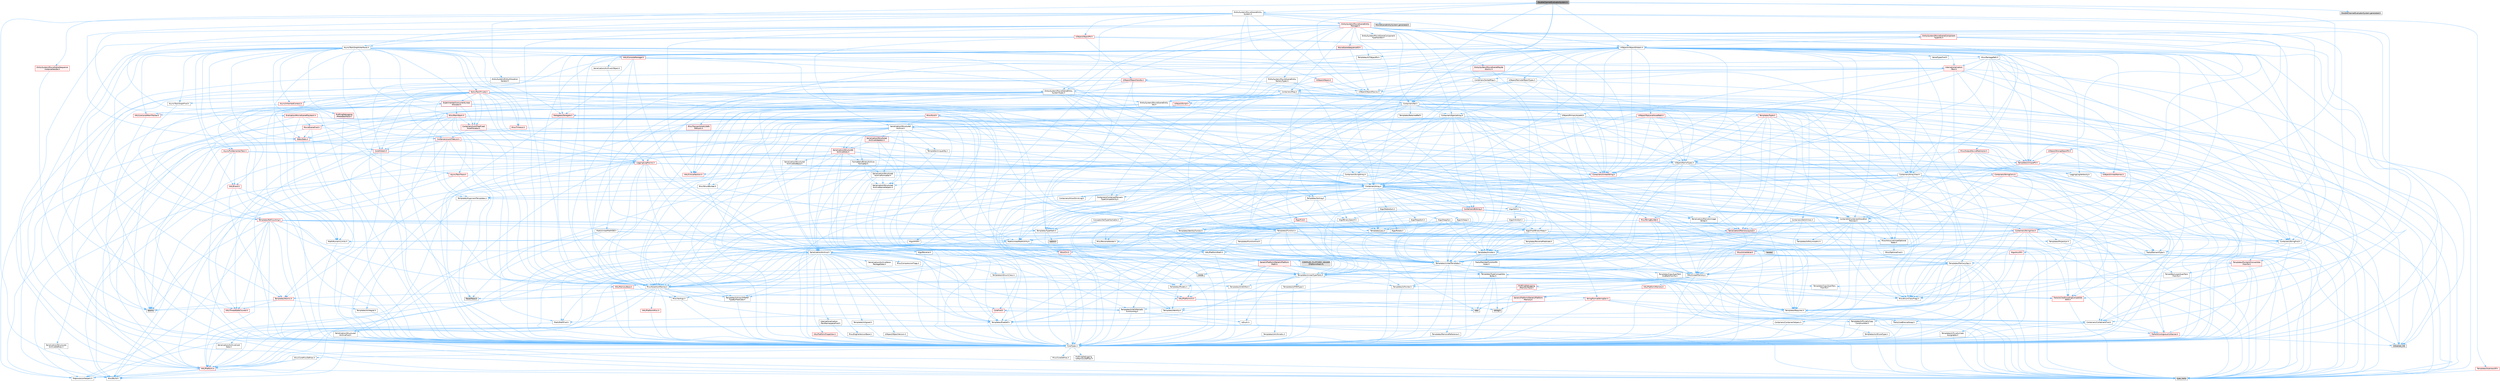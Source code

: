digraph "DoubleChannelEvaluatorSystem.h"
{
 // INTERACTIVE_SVG=YES
 // LATEX_PDF_SIZE
  bgcolor="transparent";
  edge [fontname=Helvetica,fontsize=10,labelfontname=Helvetica,labelfontsize=10];
  node [fontname=Helvetica,fontsize=10,shape=box,height=0.2,width=0.4];
  Node1 [id="Node000001",label="DoubleChannelEvaluatorSystem.h",height=0.2,width=0.4,color="gray40", fillcolor="grey60", style="filled", fontcolor="black",tooltip=" "];
  Node1 -> Node2 [id="edge1_Node000001_Node000002",color="steelblue1",style="solid",tooltip=" "];
  Node2 [id="Node000002",label="Containers/Array.h",height=0.2,width=0.4,color="grey40", fillcolor="white", style="filled",URL="$df/dd0/Array_8h.html",tooltip=" "];
  Node2 -> Node3 [id="edge2_Node000002_Node000003",color="steelblue1",style="solid",tooltip=" "];
  Node3 [id="Node000003",label="CoreTypes.h",height=0.2,width=0.4,color="grey40", fillcolor="white", style="filled",URL="$dc/dec/CoreTypes_8h.html",tooltip=" "];
  Node3 -> Node4 [id="edge3_Node000003_Node000004",color="steelblue1",style="solid",tooltip=" "];
  Node4 [id="Node000004",label="HAL/Platform.h",height=0.2,width=0.4,color="red", fillcolor="#FFF0F0", style="filled",URL="$d9/dd0/Platform_8h.html",tooltip=" "];
  Node4 -> Node5 [id="edge4_Node000004_Node000005",color="steelblue1",style="solid",tooltip=" "];
  Node5 [id="Node000005",label="Misc/Build.h",height=0.2,width=0.4,color="grey40", fillcolor="white", style="filled",URL="$d3/dbb/Build_8h.html",tooltip=" "];
  Node4 -> Node7 [id="edge5_Node000004_Node000007",color="steelblue1",style="solid",tooltip=" "];
  Node7 [id="Node000007",label="type_traits",height=0.2,width=0.4,color="grey60", fillcolor="#E0E0E0", style="filled",tooltip=" "];
  Node4 -> Node8 [id="edge6_Node000004_Node000008",color="steelblue1",style="solid",tooltip=" "];
  Node8 [id="Node000008",label="PreprocessorHelpers.h",height=0.2,width=0.4,color="grey40", fillcolor="white", style="filled",URL="$db/ddb/PreprocessorHelpers_8h.html",tooltip=" "];
  Node3 -> Node14 [id="edge7_Node000003_Node000014",color="steelblue1",style="solid",tooltip=" "];
  Node14 [id="Node000014",label="ProfilingDebugging\l/UMemoryDefines.h",height=0.2,width=0.4,color="grey40", fillcolor="white", style="filled",URL="$d2/da2/UMemoryDefines_8h.html",tooltip=" "];
  Node3 -> Node15 [id="edge8_Node000003_Node000015",color="steelblue1",style="solid",tooltip=" "];
  Node15 [id="Node000015",label="Misc/CoreMiscDefines.h",height=0.2,width=0.4,color="grey40", fillcolor="white", style="filled",URL="$da/d38/CoreMiscDefines_8h.html",tooltip=" "];
  Node15 -> Node4 [id="edge9_Node000015_Node000004",color="steelblue1",style="solid",tooltip=" "];
  Node15 -> Node8 [id="edge10_Node000015_Node000008",color="steelblue1",style="solid",tooltip=" "];
  Node3 -> Node16 [id="edge11_Node000003_Node000016",color="steelblue1",style="solid",tooltip=" "];
  Node16 [id="Node000016",label="Misc/CoreDefines.h",height=0.2,width=0.4,color="grey40", fillcolor="white", style="filled",URL="$d3/dd2/CoreDefines_8h.html",tooltip=" "];
  Node2 -> Node17 [id="edge12_Node000002_Node000017",color="steelblue1",style="solid",tooltip=" "];
  Node17 [id="Node000017",label="Misc/AssertionMacros.h",height=0.2,width=0.4,color="grey40", fillcolor="white", style="filled",URL="$d0/dfa/AssertionMacros_8h.html",tooltip=" "];
  Node17 -> Node3 [id="edge13_Node000017_Node000003",color="steelblue1",style="solid",tooltip=" "];
  Node17 -> Node4 [id="edge14_Node000017_Node000004",color="steelblue1",style="solid",tooltip=" "];
  Node17 -> Node18 [id="edge15_Node000017_Node000018",color="steelblue1",style="solid",tooltip=" "];
  Node18 [id="Node000018",label="HAL/PlatformMisc.h",height=0.2,width=0.4,color="red", fillcolor="#FFF0F0", style="filled",URL="$d0/df5/PlatformMisc_8h.html",tooltip=" "];
  Node18 -> Node3 [id="edge16_Node000018_Node000003",color="steelblue1",style="solid",tooltip=" "];
  Node17 -> Node8 [id="edge17_Node000017_Node000008",color="steelblue1",style="solid",tooltip=" "];
  Node17 -> Node54 [id="edge18_Node000017_Node000054",color="steelblue1",style="solid",tooltip=" "];
  Node54 [id="Node000054",label="Templates/EnableIf.h",height=0.2,width=0.4,color="grey40", fillcolor="white", style="filled",URL="$d7/d60/EnableIf_8h.html",tooltip=" "];
  Node54 -> Node3 [id="edge19_Node000054_Node000003",color="steelblue1",style="solid",tooltip=" "];
  Node17 -> Node55 [id="edge20_Node000017_Node000055",color="steelblue1",style="solid",tooltip=" "];
  Node55 [id="Node000055",label="Templates/IsArrayOrRefOf\lTypeByPredicate.h",height=0.2,width=0.4,color="grey40", fillcolor="white", style="filled",URL="$d6/da1/IsArrayOrRefOfTypeByPredicate_8h.html",tooltip=" "];
  Node55 -> Node3 [id="edge21_Node000055_Node000003",color="steelblue1",style="solid",tooltip=" "];
  Node17 -> Node56 [id="edge22_Node000017_Node000056",color="steelblue1",style="solid",tooltip=" "];
  Node56 [id="Node000056",label="Templates/IsValidVariadic\lFunctionArg.h",height=0.2,width=0.4,color="grey40", fillcolor="white", style="filled",URL="$d0/dc8/IsValidVariadicFunctionArg_8h.html",tooltip=" "];
  Node56 -> Node3 [id="edge23_Node000056_Node000003",color="steelblue1",style="solid",tooltip=" "];
  Node56 -> Node57 [id="edge24_Node000056_Node000057",color="steelblue1",style="solid",tooltip=" "];
  Node57 [id="Node000057",label="IsEnum.h",height=0.2,width=0.4,color="grey40", fillcolor="white", style="filled",URL="$d4/de5/IsEnum_8h.html",tooltip=" "];
  Node56 -> Node7 [id="edge25_Node000056_Node000007",color="steelblue1",style="solid",tooltip=" "];
  Node17 -> Node58 [id="edge26_Node000017_Node000058",color="steelblue1",style="solid",tooltip=" "];
  Node58 [id="Node000058",label="Traits/IsCharEncodingCompatible\lWith.h",height=0.2,width=0.4,color="red", fillcolor="#FFF0F0", style="filled",URL="$df/dd1/IsCharEncodingCompatibleWith_8h.html",tooltip=" "];
  Node58 -> Node7 [id="edge27_Node000058_Node000007",color="steelblue1",style="solid",tooltip=" "];
  Node17 -> Node60 [id="edge28_Node000017_Node000060",color="steelblue1",style="solid",tooltip=" "];
  Node60 [id="Node000060",label="Misc/VarArgs.h",height=0.2,width=0.4,color="grey40", fillcolor="white", style="filled",URL="$d5/d6f/VarArgs_8h.html",tooltip=" "];
  Node60 -> Node3 [id="edge29_Node000060_Node000003",color="steelblue1",style="solid",tooltip=" "];
  Node17 -> Node61 [id="edge30_Node000017_Node000061",color="steelblue1",style="solid",tooltip=" "];
  Node61 [id="Node000061",label="String/FormatStringSan.h",height=0.2,width=0.4,color="red", fillcolor="#FFF0F0", style="filled",URL="$d3/d8b/FormatStringSan_8h.html",tooltip=" "];
  Node61 -> Node7 [id="edge31_Node000061_Node000007",color="steelblue1",style="solid",tooltip=" "];
  Node61 -> Node3 [id="edge32_Node000061_Node000003",color="steelblue1",style="solid",tooltip=" "];
  Node61 -> Node62 [id="edge33_Node000061_Node000062",color="steelblue1",style="solid",tooltip=" "];
  Node62 [id="Node000062",label="Templates/Requires.h",height=0.2,width=0.4,color="grey40", fillcolor="white", style="filled",URL="$dc/d96/Requires_8h.html",tooltip=" "];
  Node62 -> Node54 [id="edge34_Node000062_Node000054",color="steelblue1",style="solid",tooltip=" "];
  Node62 -> Node7 [id="edge35_Node000062_Node000007",color="steelblue1",style="solid",tooltip=" "];
  Node61 -> Node63 [id="edge36_Node000061_Node000063",color="steelblue1",style="solid",tooltip=" "];
  Node63 [id="Node000063",label="Templates/Identity.h",height=0.2,width=0.4,color="grey40", fillcolor="white", style="filled",URL="$d0/dd5/Identity_8h.html",tooltip=" "];
  Node61 -> Node56 [id="edge37_Node000061_Node000056",color="steelblue1",style="solid",tooltip=" "];
  Node61 -> Node26 [id="edge38_Node000061_Node000026",color="steelblue1",style="solid",tooltip=" "];
  Node26 [id="Node000026",label="Containers/ContainersFwd.h",height=0.2,width=0.4,color="grey40", fillcolor="white", style="filled",URL="$d4/d0a/ContainersFwd_8h.html",tooltip=" "];
  Node26 -> Node4 [id="edge39_Node000026_Node000004",color="steelblue1",style="solid",tooltip=" "];
  Node26 -> Node3 [id="edge40_Node000026_Node000003",color="steelblue1",style="solid",tooltip=" "];
  Node26 -> Node23 [id="edge41_Node000026_Node000023",color="steelblue1",style="solid",tooltip=" "];
  Node23 [id="Node000023",label="Traits/IsContiguousContainer.h",height=0.2,width=0.4,color="red", fillcolor="#FFF0F0", style="filled",URL="$d5/d3c/IsContiguousContainer_8h.html",tooltip=" "];
  Node23 -> Node3 [id="edge42_Node000023_Node000003",color="steelblue1",style="solid",tooltip=" "];
  Node23 -> Node22 [id="edge43_Node000023_Node000022",color="steelblue1",style="solid",tooltip=" "];
  Node22 [id="Node000022",label="initializer_list",height=0.2,width=0.4,color="grey60", fillcolor="#E0E0E0", style="filled",tooltip=" "];
  Node17 -> Node67 [id="edge44_Node000017_Node000067",color="steelblue1",style="solid",tooltip=" "];
  Node67 [id="Node000067",label="atomic",height=0.2,width=0.4,color="grey60", fillcolor="#E0E0E0", style="filled",tooltip=" "];
  Node2 -> Node68 [id="edge45_Node000002_Node000068",color="steelblue1",style="solid",tooltip=" "];
  Node68 [id="Node000068",label="Misc/IntrusiveUnsetOptional\lState.h",height=0.2,width=0.4,color="grey40", fillcolor="white", style="filled",URL="$d2/d0a/IntrusiveUnsetOptionalState_8h.html",tooltip=" "];
  Node68 -> Node69 [id="edge46_Node000068_Node000069",color="steelblue1",style="solid",tooltip=" "];
  Node69 [id="Node000069",label="Misc/OptionalFwd.h",height=0.2,width=0.4,color="grey40", fillcolor="white", style="filled",URL="$dc/d50/OptionalFwd_8h.html",tooltip=" "];
  Node2 -> Node70 [id="edge47_Node000002_Node000070",color="steelblue1",style="solid",tooltip=" "];
  Node70 [id="Node000070",label="Misc/ReverseIterate.h",height=0.2,width=0.4,color="grey40", fillcolor="white", style="filled",URL="$db/de3/ReverseIterate_8h.html",tooltip=" "];
  Node70 -> Node4 [id="edge48_Node000070_Node000004",color="steelblue1",style="solid",tooltip=" "];
  Node70 -> Node71 [id="edge49_Node000070_Node000071",color="steelblue1",style="solid",tooltip=" "];
  Node71 [id="Node000071",label="iterator",height=0.2,width=0.4,color="grey60", fillcolor="#E0E0E0", style="filled",tooltip=" "];
  Node2 -> Node72 [id="edge50_Node000002_Node000072",color="steelblue1",style="solid",tooltip=" "];
  Node72 [id="Node000072",label="HAL/UnrealMemory.h",height=0.2,width=0.4,color="grey40", fillcolor="white", style="filled",URL="$d9/d96/UnrealMemory_8h.html",tooltip=" "];
  Node72 -> Node3 [id="edge51_Node000072_Node000003",color="steelblue1",style="solid",tooltip=" "];
  Node72 -> Node73 [id="edge52_Node000072_Node000073",color="steelblue1",style="solid",tooltip=" "];
  Node73 [id="Node000073",label="GenericPlatform/GenericPlatform\lMemory.h",height=0.2,width=0.4,color="red", fillcolor="#FFF0F0", style="filled",URL="$dd/d22/GenericPlatformMemory_8h.html",tooltip=" "];
  Node73 -> Node25 [id="edge53_Node000073_Node000025",color="steelblue1",style="solid",tooltip=" "];
  Node25 [id="Node000025",label="CoreFwd.h",height=0.2,width=0.4,color="red", fillcolor="#FFF0F0", style="filled",URL="$d1/d1e/CoreFwd_8h.html",tooltip=" "];
  Node25 -> Node3 [id="edge54_Node000025_Node000003",color="steelblue1",style="solid",tooltip=" "];
  Node25 -> Node26 [id="edge55_Node000025_Node000026",color="steelblue1",style="solid",tooltip=" "];
  Node25 -> Node27 [id="edge56_Node000025_Node000027",color="steelblue1",style="solid",tooltip=" "];
  Node27 [id="Node000027",label="Math/MathFwd.h",height=0.2,width=0.4,color="grey40", fillcolor="white", style="filled",URL="$d2/d10/MathFwd_8h.html",tooltip=" "];
  Node27 -> Node4 [id="edge57_Node000027_Node000004",color="steelblue1",style="solid",tooltip=" "];
  Node73 -> Node3 [id="edge58_Node000073_Node000003",color="steelblue1",style="solid",tooltip=" "];
  Node73 -> Node39 [id="edge59_Node000073_Node000039",color="steelblue1",style="solid",tooltip=" "];
  Node39 [id="Node000039",label="string.h",height=0.2,width=0.4,color="grey60", fillcolor="#E0E0E0", style="filled",tooltip=" "];
  Node72 -> Node76 [id="edge60_Node000072_Node000076",color="steelblue1",style="solid",tooltip=" "];
  Node76 [id="Node000076",label="HAL/MemoryBase.h",height=0.2,width=0.4,color="red", fillcolor="#FFF0F0", style="filled",URL="$d6/d9f/MemoryBase_8h.html",tooltip=" "];
  Node76 -> Node3 [id="edge61_Node000076_Node000003",color="steelblue1",style="solid",tooltip=" "];
  Node76 -> Node30 [id="edge62_Node000076_Node000030",color="steelblue1",style="solid",tooltip=" "];
  Node30 [id="Node000030",label="HAL/PlatformCrt.h",height=0.2,width=0.4,color="red", fillcolor="#FFF0F0", style="filled",URL="$d8/d75/PlatformCrt_8h.html",tooltip=" "];
  Node30 -> Node31 [id="edge63_Node000030_Node000031",color="steelblue1",style="solid",tooltip=" "];
  Node31 [id="Node000031",label="new",height=0.2,width=0.4,color="grey60", fillcolor="#E0E0E0", style="filled",tooltip=" "];
  Node30 -> Node39 [id="edge64_Node000030_Node000039",color="steelblue1",style="solid",tooltip=" "];
  Node76 -> Node80 [id="edge65_Node000076_Node000080",color="steelblue1",style="solid",tooltip=" "];
  Node80 [id="Node000080",label="Templates/Atomic.h",height=0.2,width=0.4,color="red", fillcolor="#FFF0F0", style="filled",URL="$d3/d91/Atomic_8h.html",tooltip=" "];
  Node80 -> Node81 [id="edge66_Node000080_Node000081",color="steelblue1",style="solid",tooltip=" "];
  Node81 [id="Node000081",label="HAL/ThreadSafeCounter.h",height=0.2,width=0.4,color="red", fillcolor="#FFF0F0", style="filled",URL="$dc/dc9/ThreadSafeCounter_8h.html",tooltip=" "];
  Node81 -> Node3 [id="edge67_Node000081_Node000003",color="steelblue1",style="solid",tooltip=" "];
  Node80 -> Node83 [id="edge68_Node000080_Node000083",color="steelblue1",style="solid",tooltip=" "];
  Node83 [id="Node000083",label="Templates/IsIntegral.h",height=0.2,width=0.4,color="grey40", fillcolor="white", style="filled",URL="$da/d64/IsIntegral_8h.html",tooltip=" "];
  Node83 -> Node3 [id="edge69_Node000083_Node000003",color="steelblue1",style="solid",tooltip=" "];
  Node80 -> Node67 [id="edge70_Node000080_Node000067",color="steelblue1",style="solid",tooltip=" "];
  Node72 -> Node89 [id="edge71_Node000072_Node000089",color="steelblue1",style="solid",tooltip=" "];
  Node89 [id="Node000089",label="HAL/PlatformMemory.h",height=0.2,width=0.4,color="red", fillcolor="#FFF0F0", style="filled",URL="$de/d68/PlatformMemory_8h.html",tooltip=" "];
  Node89 -> Node3 [id="edge72_Node000089_Node000003",color="steelblue1",style="solid",tooltip=" "];
  Node89 -> Node73 [id="edge73_Node000089_Node000073",color="steelblue1",style="solid",tooltip=" "];
  Node72 -> Node91 [id="edge74_Node000072_Node000091",color="steelblue1",style="solid",tooltip=" "];
  Node91 [id="Node000091",label="ProfilingDebugging\l/MemoryTrace.h",height=0.2,width=0.4,color="red", fillcolor="#FFF0F0", style="filled",URL="$da/dd7/MemoryTrace_8h.html",tooltip=" "];
  Node91 -> Node4 [id="edge75_Node000091_Node000004",color="steelblue1",style="solid",tooltip=" "];
  Node91 -> Node42 [id="edge76_Node000091_Node000042",color="steelblue1",style="solid",tooltip=" "];
  Node42 [id="Node000042",label="Misc/EnumClassFlags.h",height=0.2,width=0.4,color="grey40", fillcolor="white", style="filled",URL="$d8/de7/EnumClassFlags_8h.html",tooltip=" "];
  Node91 -> Node53 [id="edge77_Node000091_Node000053",color="steelblue1",style="solid",tooltip=" "];
  Node53 [id="Node000053",label="Trace/Trace.h",height=0.2,width=0.4,color="grey60", fillcolor="#E0E0E0", style="filled",tooltip=" "];
  Node72 -> Node92 [id="edge78_Node000072_Node000092",color="steelblue1",style="solid",tooltip=" "];
  Node92 [id="Node000092",label="Templates/IsPointer.h",height=0.2,width=0.4,color="grey40", fillcolor="white", style="filled",URL="$d7/d05/IsPointer_8h.html",tooltip=" "];
  Node92 -> Node3 [id="edge79_Node000092_Node000003",color="steelblue1",style="solid",tooltip=" "];
  Node2 -> Node93 [id="edge80_Node000002_Node000093",color="steelblue1",style="solid",tooltip=" "];
  Node93 [id="Node000093",label="Templates/UnrealTypeTraits.h",height=0.2,width=0.4,color="grey40", fillcolor="white", style="filled",URL="$d2/d2d/UnrealTypeTraits_8h.html",tooltip=" "];
  Node93 -> Node3 [id="edge81_Node000093_Node000003",color="steelblue1",style="solid",tooltip=" "];
  Node93 -> Node92 [id="edge82_Node000093_Node000092",color="steelblue1",style="solid",tooltip=" "];
  Node93 -> Node17 [id="edge83_Node000093_Node000017",color="steelblue1",style="solid",tooltip=" "];
  Node93 -> Node85 [id="edge84_Node000093_Node000085",color="steelblue1",style="solid",tooltip=" "];
  Node85 [id="Node000085",label="Templates/AndOrNot.h",height=0.2,width=0.4,color="grey40", fillcolor="white", style="filled",URL="$db/d0a/AndOrNot_8h.html",tooltip=" "];
  Node85 -> Node3 [id="edge85_Node000085_Node000003",color="steelblue1",style="solid",tooltip=" "];
  Node93 -> Node54 [id="edge86_Node000093_Node000054",color="steelblue1",style="solid",tooltip=" "];
  Node93 -> Node94 [id="edge87_Node000093_Node000094",color="steelblue1",style="solid",tooltip=" "];
  Node94 [id="Node000094",label="Templates/IsArithmetic.h",height=0.2,width=0.4,color="grey40", fillcolor="white", style="filled",URL="$d2/d5d/IsArithmetic_8h.html",tooltip=" "];
  Node94 -> Node3 [id="edge88_Node000094_Node000003",color="steelblue1",style="solid",tooltip=" "];
  Node93 -> Node57 [id="edge89_Node000093_Node000057",color="steelblue1",style="solid",tooltip=" "];
  Node93 -> Node95 [id="edge90_Node000093_Node000095",color="steelblue1",style="solid",tooltip=" "];
  Node95 [id="Node000095",label="Templates/Models.h",height=0.2,width=0.4,color="grey40", fillcolor="white", style="filled",URL="$d3/d0c/Models_8h.html",tooltip=" "];
  Node95 -> Node63 [id="edge91_Node000095_Node000063",color="steelblue1",style="solid",tooltip=" "];
  Node93 -> Node96 [id="edge92_Node000093_Node000096",color="steelblue1",style="solid",tooltip=" "];
  Node96 [id="Node000096",label="Templates/IsPODType.h",height=0.2,width=0.4,color="grey40", fillcolor="white", style="filled",URL="$d7/db1/IsPODType_8h.html",tooltip=" "];
  Node96 -> Node3 [id="edge93_Node000096_Node000003",color="steelblue1",style="solid",tooltip=" "];
  Node93 -> Node97 [id="edge94_Node000093_Node000097",color="steelblue1",style="solid",tooltip=" "];
  Node97 [id="Node000097",label="Templates/IsUECoreType.h",height=0.2,width=0.4,color="grey40", fillcolor="white", style="filled",URL="$d1/db8/IsUECoreType_8h.html",tooltip=" "];
  Node97 -> Node3 [id="edge95_Node000097_Node000003",color="steelblue1",style="solid",tooltip=" "];
  Node97 -> Node7 [id="edge96_Node000097_Node000007",color="steelblue1",style="solid",tooltip=" "];
  Node93 -> Node86 [id="edge97_Node000093_Node000086",color="steelblue1",style="solid",tooltip=" "];
  Node86 [id="Node000086",label="Templates/IsTriviallyCopy\lConstructible.h",height=0.2,width=0.4,color="grey40", fillcolor="white", style="filled",URL="$d3/d78/IsTriviallyCopyConstructible_8h.html",tooltip=" "];
  Node86 -> Node3 [id="edge98_Node000086_Node000003",color="steelblue1",style="solid",tooltip=" "];
  Node86 -> Node7 [id="edge99_Node000086_Node000007",color="steelblue1",style="solid",tooltip=" "];
  Node2 -> Node98 [id="edge100_Node000002_Node000098",color="steelblue1",style="solid",tooltip=" "];
  Node98 [id="Node000098",label="Templates/UnrealTemplate.h",height=0.2,width=0.4,color="grey40", fillcolor="white", style="filled",URL="$d4/d24/UnrealTemplate_8h.html",tooltip=" "];
  Node98 -> Node3 [id="edge101_Node000098_Node000003",color="steelblue1",style="solid",tooltip=" "];
  Node98 -> Node92 [id="edge102_Node000098_Node000092",color="steelblue1",style="solid",tooltip=" "];
  Node98 -> Node72 [id="edge103_Node000098_Node000072",color="steelblue1",style="solid",tooltip=" "];
  Node98 -> Node99 [id="edge104_Node000098_Node000099",color="steelblue1",style="solid",tooltip=" "];
  Node99 [id="Node000099",label="Templates/CopyQualifiers\lAndRefsFromTo.h",height=0.2,width=0.4,color="grey40", fillcolor="white", style="filled",URL="$d3/db3/CopyQualifiersAndRefsFromTo_8h.html",tooltip=" "];
  Node99 -> Node100 [id="edge105_Node000099_Node000100",color="steelblue1",style="solid",tooltip=" "];
  Node100 [id="Node000100",label="Templates/CopyQualifiers\lFromTo.h",height=0.2,width=0.4,color="grey40", fillcolor="white", style="filled",URL="$d5/db4/CopyQualifiersFromTo_8h.html",tooltip=" "];
  Node98 -> Node93 [id="edge106_Node000098_Node000093",color="steelblue1",style="solid",tooltip=" "];
  Node98 -> Node101 [id="edge107_Node000098_Node000101",color="steelblue1",style="solid",tooltip=" "];
  Node101 [id="Node000101",label="Templates/RemoveReference.h",height=0.2,width=0.4,color="grey40", fillcolor="white", style="filled",URL="$da/dbe/RemoveReference_8h.html",tooltip=" "];
  Node101 -> Node3 [id="edge108_Node000101_Node000003",color="steelblue1",style="solid",tooltip=" "];
  Node98 -> Node62 [id="edge109_Node000098_Node000062",color="steelblue1",style="solid",tooltip=" "];
  Node98 -> Node102 [id="edge110_Node000098_Node000102",color="steelblue1",style="solid",tooltip=" "];
  Node102 [id="Node000102",label="Templates/TypeCompatible\lBytes.h",height=0.2,width=0.4,color="grey40", fillcolor="white", style="filled",URL="$df/d0a/TypeCompatibleBytes_8h.html",tooltip=" "];
  Node102 -> Node3 [id="edge111_Node000102_Node000003",color="steelblue1",style="solid",tooltip=" "];
  Node102 -> Node39 [id="edge112_Node000102_Node000039",color="steelblue1",style="solid",tooltip=" "];
  Node102 -> Node31 [id="edge113_Node000102_Node000031",color="steelblue1",style="solid",tooltip=" "];
  Node102 -> Node7 [id="edge114_Node000102_Node000007",color="steelblue1",style="solid",tooltip=" "];
  Node98 -> Node63 [id="edge115_Node000098_Node000063",color="steelblue1",style="solid",tooltip=" "];
  Node98 -> Node23 [id="edge116_Node000098_Node000023",color="steelblue1",style="solid",tooltip=" "];
  Node98 -> Node103 [id="edge117_Node000098_Node000103",color="steelblue1",style="solid",tooltip=" "];
  Node103 [id="Node000103",label="Traits/UseBitwiseSwap.h",height=0.2,width=0.4,color="grey40", fillcolor="white", style="filled",URL="$db/df3/UseBitwiseSwap_8h.html",tooltip=" "];
  Node103 -> Node3 [id="edge118_Node000103_Node000003",color="steelblue1",style="solid",tooltip=" "];
  Node103 -> Node7 [id="edge119_Node000103_Node000007",color="steelblue1",style="solid",tooltip=" "];
  Node98 -> Node7 [id="edge120_Node000098_Node000007",color="steelblue1",style="solid",tooltip=" "];
  Node2 -> Node104 [id="edge121_Node000002_Node000104",color="steelblue1",style="solid",tooltip=" "];
  Node104 [id="Node000104",label="Containers/AllowShrinking.h",height=0.2,width=0.4,color="grey40", fillcolor="white", style="filled",URL="$d7/d1a/AllowShrinking_8h.html",tooltip=" "];
  Node104 -> Node3 [id="edge122_Node000104_Node000003",color="steelblue1",style="solid",tooltip=" "];
  Node2 -> Node105 [id="edge123_Node000002_Node000105",color="steelblue1",style="solid",tooltip=" "];
  Node105 [id="Node000105",label="Containers/ContainerAllocation\lPolicies.h",height=0.2,width=0.4,color="grey40", fillcolor="white", style="filled",URL="$d7/dff/ContainerAllocationPolicies_8h.html",tooltip=" "];
  Node105 -> Node3 [id="edge124_Node000105_Node000003",color="steelblue1",style="solid",tooltip=" "];
  Node105 -> Node106 [id="edge125_Node000105_Node000106",color="steelblue1",style="solid",tooltip=" "];
  Node106 [id="Node000106",label="Containers/ContainerHelpers.h",height=0.2,width=0.4,color="grey40", fillcolor="white", style="filled",URL="$d7/d33/ContainerHelpers_8h.html",tooltip=" "];
  Node106 -> Node3 [id="edge126_Node000106_Node000003",color="steelblue1",style="solid",tooltip=" "];
  Node105 -> Node105 [id="edge127_Node000105_Node000105",color="steelblue1",style="solid",tooltip=" "];
  Node105 -> Node107 [id="edge128_Node000105_Node000107",color="steelblue1",style="solid",tooltip=" "];
  Node107 [id="Node000107",label="HAL/PlatformMath.h",height=0.2,width=0.4,color="grey40", fillcolor="white", style="filled",URL="$dc/d53/PlatformMath_8h.html",tooltip=" "];
  Node107 -> Node3 [id="edge129_Node000107_Node000003",color="steelblue1",style="solid",tooltip=" "];
  Node107 -> Node108 [id="edge130_Node000107_Node000108",color="steelblue1",style="solid",tooltip=" "];
  Node108 [id="Node000108",label="GenericPlatform/GenericPlatform\lMath.h",height=0.2,width=0.4,color="red", fillcolor="#FFF0F0", style="filled",URL="$d5/d79/GenericPlatformMath_8h.html",tooltip=" "];
  Node108 -> Node3 [id="edge131_Node000108_Node000003",color="steelblue1",style="solid",tooltip=" "];
  Node108 -> Node26 [id="edge132_Node000108_Node000026",color="steelblue1",style="solid",tooltip=" "];
  Node108 -> Node30 [id="edge133_Node000108_Node000030",color="steelblue1",style="solid",tooltip=" "];
  Node108 -> Node85 [id="edge134_Node000108_Node000085",color="steelblue1",style="solid",tooltip=" "];
  Node108 -> Node93 [id="edge135_Node000108_Node000093",color="steelblue1",style="solid",tooltip=" "];
  Node108 -> Node62 [id="edge136_Node000108_Node000062",color="steelblue1",style="solid",tooltip=" "];
  Node108 -> Node102 [id="edge137_Node000108_Node000102",color="steelblue1",style="solid",tooltip=" "];
  Node108 -> Node113 [id="edge138_Node000108_Node000113",color="steelblue1",style="solid",tooltip=" "];
  Node113 [id="Node000113",label="limits",height=0.2,width=0.4,color="grey60", fillcolor="#E0E0E0", style="filled",tooltip=" "];
  Node108 -> Node7 [id="edge139_Node000108_Node000007",color="steelblue1",style="solid",tooltip=" "];
  Node107 -> Node114 [id="edge140_Node000107_Node000114",color="steelblue1",style="solid",tooltip=" "];
  Node114 [id="Node000114",label="COMPILED_PLATFORM_HEADER\l(PlatformMath.h)",height=0.2,width=0.4,color="grey60", fillcolor="#E0E0E0", style="filled",tooltip=" "];
  Node105 -> Node72 [id="edge141_Node000105_Node000072",color="steelblue1",style="solid",tooltip=" "];
  Node105 -> Node40 [id="edge142_Node000105_Node000040",color="steelblue1",style="solid",tooltip=" "];
  Node40 [id="Node000040",label="Math/NumericLimits.h",height=0.2,width=0.4,color="grey40", fillcolor="white", style="filled",URL="$df/d1b/NumericLimits_8h.html",tooltip=" "];
  Node40 -> Node3 [id="edge143_Node000040_Node000003",color="steelblue1",style="solid",tooltip=" "];
  Node105 -> Node17 [id="edge144_Node000105_Node000017",color="steelblue1",style="solid",tooltip=" "];
  Node105 -> Node115 [id="edge145_Node000105_Node000115",color="steelblue1",style="solid",tooltip=" "];
  Node115 [id="Node000115",label="Templates/IsPolymorphic.h",height=0.2,width=0.4,color="grey40", fillcolor="white", style="filled",URL="$dc/d20/IsPolymorphic_8h.html",tooltip=" "];
  Node105 -> Node116 [id="edge146_Node000105_Node000116",color="steelblue1",style="solid",tooltip=" "];
  Node116 [id="Node000116",label="Templates/MemoryOps.h",height=0.2,width=0.4,color="grey40", fillcolor="white", style="filled",URL="$db/dea/MemoryOps_8h.html",tooltip=" "];
  Node116 -> Node3 [id="edge147_Node000116_Node000003",color="steelblue1",style="solid",tooltip=" "];
  Node116 -> Node72 [id="edge148_Node000116_Node000072",color="steelblue1",style="solid",tooltip=" "];
  Node116 -> Node87 [id="edge149_Node000116_Node000087",color="steelblue1",style="solid",tooltip=" "];
  Node87 [id="Node000087",label="Templates/IsTriviallyCopy\lAssignable.h",height=0.2,width=0.4,color="grey40", fillcolor="white", style="filled",URL="$d2/df2/IsTriviallyCopyAssignable_8h.html",tooltip=" "];
  Node87 -> Node3 [id="edge150_Node000087_Node000003",color="steelblue1",style="solid",tooltip=" "];
  Node87 -> Node7 [id="edge151_Node000087_Node000007",color="steelblue1",style="solid",tooltip=" "];
  Node116 -> Node86 [id="edge152_Node000116_Node000086",color="steelblue1",style="solid",tooltip=" "];
  Node116 -> Node62 [id="edge153_Node000116_Node000062",color="steelblue1",style="solid",tooltip=" "];
  Node116 -> Node93 [id="edge154_Node000116_Node000093",color="steelblue1",style="solid",tooltip=" "];
  Node116 -> Node103 [id="edge155_Node000116_Node000103",color="steelblue1",style="solid",tooltip=" "];
  Node116 -> Node31 [id="edge156_Node000116_Node000031",color="steelblue1",style="solid",tooltip=" "];
  Node116 -> Node7 [id="edge157_Node000116_Node000007",color="steelblue1",style="solid",tooltip=" "];
  Node105 -> Node102 [id="edge158_Node000105_Node000102",color="steelblue1",style="solid",tooltip=" "];
  Node105 -> Node7 [id="edge159_Node000105_Node000007",color="steelblue1",style="solid",tooltip=" "];
  Node2 -> Node117 [id="edge160_Node000002_Node000117",color="steelblue1",style="solid",tooltip=" "];
  Node117 [id="Node000117",label="Containers/ContainerElement\lTypeCompatibility.h",height=0.2,width=0.4,color="grey40", fillcolor="white", style="filled",URL="$df/ddf/ContainerElementTypeCompatibility_8h.html",tooltip=" "];
  Node117 -> Node3 [id="edge161_Node000117_Node000003",color="steelblue1",style="solid",tooltip=" "];
  Node117 -> Node93 [id="edge162_Node000117_Node000093",color="steelblue1",style="solid",tooltip=" "];
  Node2 -> Node118 [id="edge163_Node000002_Node000118",color="steelblue1",style="solid",tooltip=" "];
  Node118 [id="Node000118",label="Serialization/Archive.h",height=0.2,width=0.4,color="grey40", fillcolor="white", style="filled",URL="$d7/d3b/Archive_8h.html",tooltip=" "];
  Node118 -> Node25 [id="edge164_Node000118_Node000025",color="steelblue1",style="solid",tooltip=" "];
  Node118 -> Node3 [id="edge165_Node000118_Node000003",color="steelblue1",style="solid",tooltip=" "];
  Node118 -> Node119 [id="edge166_Node000118_Node000119",color="steelblue1",style="solid",tooltip=" "];
  Node119 [id="Node000119",label="HAL/PlatformProperties.h",height=0.2,width=0.4,color="red", fillcolor="#FFF0F0", style="filled",URL="$d9/db0/PlatformProperties_8h.html",tooltip=" "];
  Node119 -> Node3 [id="edge167_Node000119_Node000003",color="steelblue1",style="solid",tooltip=" "];
  Node118 -> Node122 [id="edge168_Node000118_Node000122",color="steelblue1",style="solid",tooltip=" "];
  Node122 [id="Node000122",label="Internationalization\l/TextNamespaceFwd.h",height=0.2,width=0.4,color="grey40", fillcolor="white", style="filled",URL="$d8/d97/TextNamespaceFwd_8h.html",tooltip=" "];
  Node122 -> Node3 [id="edge169_Node000122_Node000003",color="steelblue1",style="solid",tooltip=" "];
  Node118 -> Node27 [id="edge170_Node000118_Node000027",color="steelblue1",style="solid",tooltip=" "];
  Node118 -> Node17 [id="edge171_Node000118_Node000017",color="steelblue1",style="solid",tooltip=" "];
  Node118 -> Node5 [id="edge172_Node000118_Node000005",color="steelblue1",style="solid",tooltip=" "];
  Node118 -> Node41 [id="edge173_Node000118_Node000041",color="steelblue1",style="solid",tooltip=" "];
  Node41 [id="Node000041",label="Misc/CompressionFlags.h",height=0.2,width=0.4,color="grey40", fillcolor="white", style="filled",URL="$d9/d76/CompressionFlags_8h.html",tooltip=" "];
  Node118 -> Node123 [id="edge174_Node000118_Node000123",color="steelblue1",style="solid",tooltip=" "];
  Node123 [id="Node000123",label="Misc/EngineVersionBase.h",height=0.2,width=0.4,color="grey40", fillcolor="white", style="filled",URL="$d5/d2b/EngineVersionBase_8h.html",tooltip=" "];
  Node123 -> Node3 [id="edge175_Node000123_Node000003",color="steelblue1",style="solid",tooltip=" "];
  Node118 -> Node60 [id="edge176_Node000118_Node000060",color="steelblue1",style="solid",tooltip=" "];
  Node118 -> Node124 [id="edge177_Node000118_Node000124",color="steelblue1",style="solid",tooltip=" "];
  Node124 [id="Node000124",label="Serialization/ArchiveCook\lData.h",height=0.2,width=0.4,color="grey40", fillcolor="white", style="filled",URL="$dc/db6/ArchiveCookData_8h.html",tooltip=" "];
  Node124 -> Node4 [id="edge178_Node000124_Node000004",color="steelblue1",style="solid",tooltip=" "];
  Node118 -> Node125 [id="edge179_Node000118_Node000125",color="steelblue1",style="solid",tooltip=" "];
  Node125 [id="Node000125",label="Serialization/ArchiveSave\lPackageData.h",height=0.2,width=0.4,color="grey40", fillcolor="white", style="filled",URL="$d1/d37/ArchiveSavePackageData_8h.html",tooltip=" "];
  Node118 -> Node54 [id="edge180_Node000118_Node000054",color="steelblue1",style="solid",tooltip=" "];
  Node118 -> Node55 [id="edge181_Node000118_Node000055",color="steelblue1",style="solid",tooltip=" "];
  Node118 -> Node126 [id="edge182_Node000118_Node000126",color="steelblue1",style="solid",tooltip=" "];
  Node126 [id="Node000126",label="Templates/IsEnumClass.h",height=0.2,width=0.4,color="grey40", fillcolor="white", style="filled",URL="$d7/d15/IsEnumClass_8h.html",tooltip=" "];
  Node126 -> Node3 [id="edge183_Node000126_Node000003",color="steelblue1",style="solid",tooltip=" "];
  Node126 -> Node85 [id="edge184_Node000126_Node000085",color="steelblue1",style="solid",tooltip=" "];
  Node118 -> Node112 [id="edge185_Node000118_Node000112",color="steelblue1",style="solid",tooltip=" "];
  Node112 [id="Node000112",label="Templates/IsSigned.h",height=0.2,width=0.4,color="grey40", fillcolor="white", style="filled",URL="$d8/dd8/IsSigned_8h.html",tooltip=" "];
  Node112 -> Node3 [id="edge186_Node000112_Node000003",color="steelblue1",style="solid",tooltip=" "];
  Node118 -> Node56 [id="edge187_Node000118_Node000056",color="steelblue1",style="solid",tooltip=" "];
  Node118 -> Node98 [id="edge188_Node000118_Node000098",color="steelblue1",style="solid",tooltip=" "];
  Node118 -> Node58 [id="edge189_Node000118_Node000058",color="steelblue1",style="solid",tooltip=" "];
  Node118 -> Node127 [id="edge190_Node000118_Node000127",color="steelblue1",style="solid",tooltip=" "];
  Node127 [id="Node000127",label="UObject/ObjectVersion.h",height=0.2,width=0.4,color="grey40", fillcolor="white", style="filled",URL="$da/d63/ObjectVersion_8h.html",tooltip=" "];
  Node127 -> Node3 [id="edge191_Node000127_Node000003",color="steelblue1",style="solid",tooltip=" "];
  Node2 -> Node128 [id="edge192_Node000002_Node000128",color="steelblue1",style="solid",tooltip=" "];
  Node128 [id="Node000128",label="Serialization/MemoryImage\lWriter.h",height=0.2,width=0.4,color="grey40", fillcolor="white", style="filled",URL="$d0/d08/MemoryImageWriter_8h.html",tooltip=" "];
  Node128 -> Node3 [id="edge193_Node000128_Node000003",color="steelblue1",style="solid",tooltip=" "];
  Node128 -> Node129 [id="edge194_Node000128_Node000129",color="steelblue1",style="solid",tooltip=" "];
  Node129 [id="Node000129",label="Serialization/MemoryLayout.h",height=0.2,width=0.4,color="red", fillcolor="#FFF0F0", style="filled",URL="$d7/d66/MemoryLayout_8h.html",tooltip=" "];
  Node129 -> Node20 [id="edge195_Node000129_Node000020",color="steelblue1",style="solid",tooltip=" "];
  Node20 [id="Node000020",label="Containers/StringFwd.h",height=0.2,width=0.4,color="grey40", fillcolor="white", style="filled",URL="$df/d37/StringFwd_8h.html",tooltip=" "];
  Node20 -> Node3 [id="edge196_Node000020_Node000003",color="steelblue1",style="solid",tooltip=" "];
  Node20 -> Node21 [id="edge197_Node000020_Node000021",color="steelblue1",style="solid",tooltip=" "];
  Node21 [id="Node000021",label="Traits/ElementType.h",height=0.2,width=0.4,color="grey40", fillcolor="white", style="filled",URL="$d5/d4f/ElementType_8h.html",tooltip=" "];
  Node21 -> Node4 [id="edge198_Node000021_Node000004",color="steelblue1",style="solid",tooltip=" "];
  Node21 -> Node22 [id="edge199_Node000021_Node000022",color="steelblue1",style="solid",tooltip=" "];
  Node21 -> Node7 [id="edge200_Node000021_Node000007",color="steelblue1",style="solid",tooltip=" "];
  Node20 -> Node23 [id="edge201_Node000020_Node000023",color="steelblue1",style="solid",tooltip=" "];
  Node129 -> Node72 [id="edge202_Node000129_Node000072",color="steelblue1",style="solid",tooltip=" "];
  Node129 -> Node54 [id="edge203_Node000129_Node000054",color="steelblue1",style="solid",tooltip=" "];
  Node129 -> Node115 [id="edge204_Node000129_Node000115",color="steelblue1",style="solid",tooltip=" "];
  Node129 -> Node95 [id="edge205_Node000129_Node000095",color="steelblue1",style="solid",tooltip=" "];
  Node129 -> Node98 [id="edge206_Node000129_Node000098",color="steelblue1",style="solid",tooltip=" "];
  Node2 -> Node142 [id="edge207_Node000002_Node000142",color="steelblue1",style="solid",tooltip=" "];
  Node142 [id="Node000142",label="Algo/Heapify.h",height=0.2,width=0.4,color="grey40", fillcolor="white", style="filled",URL="$d0/d2a/Heapify_8h.html",tooltip=" "];
  Node142 -> Node143 [id="edge208_Node000142_Node000143",color="steelblue1",style="solid",tooltip=" "];
  Node143 [id="Node000143",label="Algo/Impl/BinaryHeap.h",height=0.2,width=0.4,color="grey40", fillcolor="white", style="filled",URL="$d7/da3/Algo_2Impl_2BinaryHeap_8h.html",tooltip=" "];
  Node143 -> Node144 [id="edge209_Node000143_Node000144",color="steelblue1",style="solid",tooltip=" "];
  Node144 [id="Node000144",label="Templates/Invoke.h",height=0.2,width=0.4,color="grey40", fillcolor="white", style="filled",URL="$d7/deb/Invoke_8h.html",tooltip=" "];
  Node144 -> Node3 [id="edge210_Node000144_Node000003",color="steelblue1",style="solid",tooltip=" "];
  Node144 -> Node145 [id="edge211_Node000144_Node000145",color="steelblue1",style="solid",tooltip=" "];
  Node145 [id="Node000145",label="Traits/MemberFunctionPtr\lOuter.h",height=0.2,width=0.4,color="grey40", fillcolor="white", style="filled",URL="$db/da7/MemberFunctionPtrOuter_8h.html",tooltip=" "];
  Node144 -> Node98 [id="edge212_Node000144_Node000098",color="steelblue1",style="solid",tooltip=" "];
  Node144 -> Node7 [id="edge213_Node000144_Node000007",color="steelblue1",style="solid",tooltip=" "];
  Node143 -> Node146 [id="edge214_Node000143_Node000146",color="steelblue1",style="solid",tooltip=" "];
  Node146 [id="Node000146",label="Templates/Projection.h",height=0.2,width=0.4,color="grey40", fillcolor="white", style="filled",URL="$d7/df0/Projection_8h.html",tooltip=" "];
  Node146 -> Node7 [id="edge215_Node000146_Node000007",color="steelblue1",style="solid",tooltip=" "];
  Node143 -> Node147 [id="edge216_Node000143_Node000147",color="steelblue1",style="solid",tooltip=" "];
  Node147 [id="Node000147",label="Templates/ReversePredicate.h",height=0.2,width=0.4,color="grey40", fillcolor="white", style="filled",URL="$d8/d28/ReversePredicate_8h.html",tooltip=" "];
  Node147 -> Node144 [id="edge217_Node000147_Node000144",color="steelblue1",style="solid",tooltip=" "];
  Node147 -> Node98 [id="edge218_Node000147_Node000098",color="steelblue1",style="solid",tooltip=" "];
  Node143 -> Node7 [id="edge219_Node000143_Node000007",color="steelblue1",style="solid",tooltip=" "];
  Node142 -> Node148 [id="edge220_Node000142_Node000148",color="steelblue1",style="solid",tooltip=" "];
  Node148 [id="Node000148",label="Templates/IdentityFunctor.h",height=0.2,width=0.4,color="grey40", fillcolor="white", style="filled",URL="$d7/d2e/IdentityFunctor_8h.html",tooltip=" "];
  Node148 -> Node4 [id="edge221_Node000148_Node000004",color="steelblue1",style="solid",tooltip=" "];
  Node142 -> Node144 [id="edge222_Node000142_Node000144",color="steelblue1",style="solid",tooltip=" "];
  Node142 -> Node149 [id="edge223_Node000142_Node000149",color="steelblue1",style="solid",tooltip=" "];
  Node149 [id="Node000149",label="Templates/Less.h",height=0.2,width=0.4,color="grey40", fillcolor="white", style="filled",URL="$de/dc8/Less_8h.html",tooltip=" "];
  Node149 -> Node3 [id="edge224_Node000149_Node000003",color="steelblue1",style="solid",tooltip=" "];
  Node149 -> Node98 [id="edge225_Node000149_Node000098",color="steelblue1",style="solid",tooltip=" "];
  Node142 -> Node98 [id="edge226_Node000142_Node000098",color="steelblue1",style="solid",tooltip=" "];
  Node2 -> Node150 [id="edge227_Node000002_Node000150",color="steelblue1",style="solid",tooltip=" "];
  Node150 [id="Node000150",label="Algo/HeapSort.h",height=0.2,width=0.4,color="grey40", fillcolor="white", style="filled",URL="$d3/d92/HeapSort_8h.html",tooltip=" "];
  Node150 -> Node143 [id="edge228_Node000150_Node000143",color="steelblue1",style="solid",tooltip=" "];
  Node150 -> Node148 [id="edge229_Node000150_Node000148",color="steelblue1",style="solid",tooltip=" "];
  Node150 -> Node149 [id="edge230_Node000150_Node000149",color="steelblue1",style="solid",tooltip=" "];
  Node150 -> Node98 [id="edge231_Node000150_Node000098",color="steelblue1",style="solid",tooltip=" "];
  Node2 -> Node151 [id="edge232_Node000002_Node000151",color="steelblue1",style="solid",tooltip=" "];
  Node151 [id="Node000151",label="Algo/IsHeap.h",height=0.2,width=0.4,color="grey40", fillcolor="white", style="filled",URL="$de/d32/IsHeap_8h.html",tooltip=" "];
  Node151 -> Node143 [id="edge233_Node000151_Node000143",color="steelblue1",style="solid",tooltip=" "];
  Node151 -> Node148 [id="edge234_Node000151_Node000148",color="steelblue1",style="solid",tooltip=" "];
  Node151 -> Node144 [id="edge235_Node000151_Node000144",color="steelblue1",style="solid",tooltip=" "];
  Node151 -> Node149 [id="edge236_Node000151_Node000149",color="steelblue1",style="solid",tooltip=" "];
  Node151 -> Node98 [id="edge237_Node000151_Node000098",color="steelblue1",style="solid",tooltip=" "];
  Node2 -> Node143 [id="edge238_Node000002_Node000143",color="steelblue1",style="solid",tooltip=" "];
  Node2 -> Node152 [id="edge239_Node000002_Node000152",color="steelblue1",style="solid",tooltip=" "];
  Node152 [id="Node000152",label="Algo/StableSort.h",height=0.2,width=0.4,color="grey40", fillcolor="white", style="filled",URL="$d7/d3c/StableSort_8h.html",tooltip=" "];
  Node152 -> Node153 [id="edge240_Node000152_Node000153",color="steelblue1",style="solid",tooltip=" "];
  Node153 [id="Node000153",label="Algo/BinarySearch.h",height=0.2,width=0.4,color="grey40", fillcolor="white", style="filled",URL="$db/db4/BinarySearch_8h.html",tooltip=" "];
  Node153 -> Node148 [id="edge241_Node000153_Node000148",color="steelblue1",style="solid",tooltip=" "];
  Node153 -> Node144 [id="edge242_Node000153_Node000144",color="steelblue1",style="solid",tooltip=" "];
  Node153 -> Node149 [id="edge243_Node000153_Node000149",color="steelblue1",style="solid",tooltip=" "];
  Node152 -> Node154 [id="edge244_Node000152_Node000154",color="steelblue1",style="solid",tooltip=" "];
  Node154 [id="Node000154",label="Algo/Rotate.h",height=0.2,width=0.4,color="grey40", fillcolor="white", style="filled",URL="$dd/da7/Rotate_8h.html",tooltip=" "];
  Node154 -> Node98 [id="edge245_Node000154_Node000098",color="steelblue1",style="solid",tooltip=" "];
  Node152 -> Node148 [id="edge246_Node000152_Node000148",color="steelblue1",style="solid",tooltip=" "];
  Node152 -> Node144 [id="edge247_Node000152_Node000144",color="steelblue1",style="solid",tooltip=" "];
  Node152 -> Node149 [id="edge248_Node000152_Node000149",color="steelblue1",style="solid",tooltip=" "];
  Node152 -> Node98 [id="edge249_Node000152_Node000098",color="steelblue1",style="solid",tooltip=" "];
  Node2 -> Node155 [id="edge250_Node000002_Node000155",color="steelblue1",style="solid",tooltip=" "];
  Node155 [id="Node000155",label="Concepts/GetTypeHashable.h",height=0.2,width=0.4,color="grey40", fillcolor="white", style="filled",URL="$d3/da2/GetTypeHashable_8h.html",tooltip=" "];
  Node155 -> Node3 [id="edge251_Node000155_Node000003",color="steelblue1",style="solid",tooltip=" "];
  Node155 -> Node133 [id="edge252_Node000155_Node000133",color="steelblue1",style="solid",tooltip=" "];
  Node133 [id="Node000133",label="Templates/TypeHash.h",height=0.2,width=0.4,color="grey40", fillcolor="white", style="filled",URL="$d1/d62/TypeHash_8h.html",tooltip=" "];
  Node133 -> Node3 [id="edge253_Node000133_Node000003",color="steelblue1",style="solid",tooltip=" "];
  Node133 -> Node62 [id="edge254_Node000133_Node000062",color="steelblue1",style="solid",tooltip=" "];
  Node133 -> Node134 [id="edge255_Node000133_Node000134",color="steelblue1",style="solid",tooltip=" "];
  Node134 [id="Node000134",label="Misc/Crc.h",height=0.2,width=0.4,color="red", fillcolor="#FFF0F0", style="filled",URL="$d4/dd2/Crc_8h.html",tooltip=" "];
  Node134 -> Node3 [id="edge256_Node000134_Node000003",color="steelblue1",style="solid",tooltip=" "];
  Node134 -> Node17 [id="edge257_Node000134_Node000017",color="steelblue1",style="solid",tooltip=" "];
  Node134 -> Node93 [id="edge258_Node000134_Node000093",color="steelblue1",style="solid",tooltip=" "];
  Node133 -> Node139 [id="edge259_Node000133_Node000139",color="steelblue1",style="solid",tooltip=" "];
  Node139 [id="Node000139",label="stdint.h",height=0.2,width=0.4,color="grey60", fillcolor="#E0E0E0", style="filled",tooltip=" "];
  Node133 -> Node7 [id="edge260_Node000133_Node000007",color="steelblue1",style="solid",tooltip=" "];
  Node2 -> Node148 [id="edge261_Node000002_Node000148",color="steelblue1",style="solid",tooltip=" "];
  Node2 -> Node144 [id="edge262_Node000002_Node000144",color="steelblue1",style="solid",tooltip=" "];
  Node2 -> Node149 [id="edge263_Node000002_Node000149",color="steelblue1",style="solid",tooltip=" "];
  Node2 -> Node156 [id="edge264_Node000002_Node000156",color="steelblue1",style="solid",tooltip=" "];
  Node156 [id="Node000156",label="Templates/LosesQualifiers\lFromTo.h",height=0.2,width=0.4,color="grey40", fillcolor="white", style="filled",URL="$d2/db3/LosesQualifiersFromTo_8h.html",tooltip=" "];
  Node156 -> Node100 [id="edge265_Node000156_Node000100",color="steelblue1",style="solid",tooltip=" "];
  Node156 -> Node7 [id="edge266_Node000156_Node000007",color="steelblue1",style="solid",tooltip=" "];
  Node2 -> Node62 [id="edge267_Node000002_Node000062",color="steelblue1",style="solid",tooltip=" "];
  Node2 -> Node157 [id="edge268_Node000002_Node000157",color="steelblue1",style="solid",tooltip=" "];
  Node157 [id="Node000157",label="Templates/Sorting.h",height=0.2,width=0.4,color="grey40", fillcolor="white", style="filled",URL="$d3/d9e/Sorting_8h.html",tooltip=" "];
  Node157 -> Node3 [id="edge269_Node000157_Node000003",color="steelblue1",style="solid",tooltip=" "];
  Node157 -> Node153 [id="edge270_Node000157_Node000153",color="steelblue1",style="solid",tooltip=" "];
  Node157 -> Node158 [id="edge271_Node000157_Node000158",color="steelblue1",style="solid",tooltip=" "];
  Node158 [id="Node000158",label="Algo/Sort.h",height=0.2,width=0.4,color="grey40", fillcolor="white", style="filled",URL="$d1/d87/Sort_8h.html",tooltip=" "];
  Node158 -> Node159 [id="edge272_Node000158_Node000159",color="steelblue1",style="solid",tooltip=" "];
  Node159 [id="Node000159",label="Algo/IntroSort.h",height=0.2,width=0.4,color="grey40", fillcolor="white", style="filled",URL="$d3/db3/IntroSort_8h.html",tooltip=" "];
  Node159 -> Node143 [id="edge273_Node000159_Node000143",color="steelblue1",style="solid",tooltip=" "];
  Node159 -> Node160 [id="edge274_Node000159_Node000160",color="steelblue1",style="solid",tooltip=" "];
  Node160 [id="Node000160",label="Math/UnrealMathUtility.h",height=0.2,width=0.4,color="grey40", fillcolor="white", style="filled",URL="$db/db8/UnrealMathUtility_8h.html",tooltip=" "];
  Node160 -> Node3 [id="edge275_Node000160_Node000003",color="steelblue1",style="solid",tooltip=" "];
  Node160 -> Node17 [id="edge276_Node000160_Node000017",color="steelblue1",style="solid",tooltip=" "];
  Node160 -> Node107 [id="edge277_Node000160_Node000107",color="steelblue1",style="solid",tooltip=" "];
  Node160 -> Node27 [id="edge278_Node000160_Node000027",color="steelblue1",style="solid",tooltip=" "];
  Node160 -> Node63 [id="edge279_Node000160_Node000063",color="steelblue1",style="solid",tooltip=" "];
  Node160 -> Node62 [id="edge280_Node000160_Node000062",color="steelblue1",style="solid",tooltip=" "];
  Node159 -> Node148 [id="edge281_Node000159_Node000148",color="steelblue1",style="solid",tooltip=" "];
  Node159 -> Node144 [id="edge282_Node000159_Node000144",color="steelblue1",style="solid",tooltip=" "];
  Node159 -> Node146 [id="edge283_Node000159_Node000146",color="steelblue1",style="solid",tooltip=" "];
  Node159 -> Node149 [id="edge284_Node000159_Node000149",color="steelblue1",style="solid",tooltip=" "];
  Node159 -> Node98 [id="edge285_Node000159_Node000098",color="steelblue1",style="solid",tooltip=" "];
  Node157 -> Node107 [id="edge286_Node000157_Node000107",color="steelblue1",style="solid",tooltip=" "];
  Node157 -> Node149 [id="edge287_Node000157_Node000149",color="steelblue1",style="solid",tooltip=" "];
  Node2 -> Node161 [id="edge288_Node000002_Node000161",color="steelblue1",style="solid",tooltip=" "];
  Node161 [id="Node000161",label="Templates/AlignmentTemplates.h",height=0.2,width=0.4,color="grey40", fillcolor="white", style="filled",URL="$dd/d32/AlignmentTemplates_8h.html",tooltip=" "];
  Node161 -> Node3 [id="edge289_Node000161_Node000003",color="steelblue1",style="solid",tooltip=" "];
  Node161 -> Node83 [id="edge290_Node000161_Node000083",color="steelblue1",style="solid",tooltip=" "];
  Node161 -> Node92 [id="edge291_Node000161_Node000092",color="steelblue1",style="solid",tooltip=" "];
  Node2 -> Node21 [id="edge292_Node000002_Node000021",color="steelblue1",style="solid",tooltip=" "];
  Node2 -> Node113 [id="edge293_Node000002_Node000113",color="steelblue1",style="solid",tooltip=" "];
  Node2 -> Node7 [id="edge294_Node000002_Node000007",color="steelblue1",style="solid",tooltip=" "];
  Node1 -> Node105 [id="edge295_Node000001_Node000105",color="steelblue1",style="solid",tooltip=" "];
  Node1 -> Node162 [id="edge296_Node000001_Node000162",color="steelblue1",style="solid",tooltip=" "];
  Node162 [id="Node000162",label="Containers/Set.h",height=0.2,width=0.4,color="grey40", fillcolor="white", style="filled",URL="$d4/d45/Set_8h.html",tooltip=" "];
  Node162 -> Node105 [id="edge297_Node000162_Node000105",color="steelblue1",style="solid",tooltip=" "];
  Node162 -> Node117 [id="edge298_Node000162_Node000117",color="steelblue1",style="solid",tooltip=" "];
  Node162 -> Node163 [id="edge299_Node000162_Node000163",color="steelblue1",style="solid",tooltip=" "];
  Node163 [id="Node000163",label="Containers/SetUtilities.h",height=0.2,width=0.4,color="grey40", fillcolor="white", style="filled",URL="$dc/de5/SetUtilities_8h.html",tooltip=" "];
  Node163 -> Node3 [id="edge300_Node000163_Node000003",color="steelblue1",style="solid",tooltip=" "];
  Node163 -> Node129 [id="edge301_Node000163_Node000129",color="steelblue1",style="solid",tooltip=" "];
  Node163 -> Node116 [id="edge302_Node000163_Node000116",color="steelblue1",style="solid",tooltip=" "];
  Node163 -> Node93 [id="edge303_Node000163_Node000093",color="steelblue1",style="solid",tooltip=" "];
  Node162 -> Node164 [id="edge304_Node000162_Node000164",color="steelblue1",style="solid",tooltip=" "];
  Node164 [id="Node000164",label="Containers/SparseArray.h",height=0.2,width=0.4,color="grey40", fillcolor="white", style="filled",URL="$d5/dbf/SparseArray_8h.html",tooltip=" "];
  Node164 -> Node3 [id="edge305_Node000164_Node000003",color="steelblue1",style="solid",tooltip=" "];
  Node164 -> Node17 [id="edge306_Node000164_Node000017",color="steelblue1",style="solid",tooltip=" "];
  Node164 -> Node72 [id="edge307_Node000164_Node000072",color="steelblue1",style="solid",tooltip=" "];
  Node164 -> Node93 [id="edge308_Node000164_Node000093",color="steelblue1",style="solid",tooltip=" "];
  Node164 -> Node98 [id="edge309_Node000164_Node000098",color="steelblue1",style="solid",tooltip=" "];
  Node164 -> Node105 [id="edge310_Node000164_Node000105",color="steelblue1",style="solid",tooltip=" "];
  Node164 -> Node149 [id="edge311_Node000164_Node000149",color="steelblue1",style="solid",tooltip=" "];
  Node164 -> Node2 [id="edge312_Node000164_Node000002",color="steelblue1",style="solid",tooltip=" "];
  Node164 -> Node160 [id="edge313_Node000164_Node000160",color="steelblue1",style="solid",tooltip=" "];
  Node164 -> Node165 [id="edge314_Node000164_Node000165",color="steelblue1",style="solid",tooltip=" "];
  Node165 [id="Node000165",label="Containers/ScriptArray.h",height=0.2,width=0.4,color="grey40", fillcolor="white", style="filled",URL="$dc/daf/ScriptArray_8h.html",tooltip=" "];
  Node165 -> Node3 [id="edge315_Node000165_Node000003",color="steelblue1",style="solid",tooltip=" "];
  Node165 -> Node17 [id="edge316_Node000165_Node000017",color="steelblue1",style="solid",tooltip=" "];
  Node165 -> Node72 [id="edge317_Node000165_Node000072",color="steelblue1",style="solid",tooltip=" "];
  Node165 -> Node104 [id="edge318_Node000165_Node000104",color="steelblue1",style="solid",tooltip=" "];
  Node165 -> Node105 [id="edge319_Node000165_Node000105",color="steelblue1",style="solid",tooltip=" "];
  Node165 -> Node2 [id="edge320_Node000165_Node000002",color="steelblue1",style="solid",tooltip=" "];
  Node165 -> Node22 [id="edge321_Node000165_Node000022",color="steelblue1",style="solid",tooltip=" "];
  Node164 -> Node166 [id="edge322_Node000164_Node000166",color="steelblue1",style="solid",tooltip=" "];
  Node166 [id="Node000166",label="Containers/BitArray.h",height=0.2,width=0.4,color="red", fillcolor="#FFF0F0", style="filled",URL="$d1/de4/BitArray_8h.html",tooltip=" "];
  Node166 -> Node105 [id="edge323_Node000166_Node000105",color="steelblue1",style="solid",tooltip=" "];
  Node166 -> Node3 [id="edge324_Node000166_Node000003",color="steelblue1",style="solid",tooltip=" "];
  Node166 -> Node72 [id="edge325_Node000166_Node000072",color="steelblue1",style="solid",tooltip=" "];
  Node166 -> Node160 [id="edge326_Node000166_Node000160",color="steelblue1",style="solid",tooltip=" "];
  Node166 -> Node17 [id="edge327_Node000166_Node000017",color="steelblue1",style="solid",tooltip=" "];
  Node166 -> Node42 [id="edge328_Node000166_Node000042",color="steelblue1",style="solid",tooltip=" "];
  Node166 -> Node118 [id="edge329_Node000166_Node000118",color="steelblue1",style="solid",tooltip=" "];
  Node166 -> Node128 [id="edge330_Node000166_Node000128",color="steelblue1",style="solid",tooltip=" "];
  Node166 -> Node129 [id="edge331_Node000166_Node000129",color="steelblue1",style="solid",tooltip=" "];
  Node166 -> Node54 [id="edge332_Node000166_Node000054",color="steelblue1",style="solid",tooltip=" "];
  Node166 -> Node144 [id="edge333_Node000166_Node000144",color="steelblue1",style="solid",tooltip=" "];
  Node166 -> Node98 [id="edge334_Node000166_Node000098",color="steelblue1",style="solid",tooltip=" "];
  Node166 -> Node93 [id="edge335_Node000166_Node000093",color="steelblue1",style="solid",tooltip=" "];
  Node164 -> Node167 [id="edge336_Node000164_Node000167",color="steelblue1",style="solid",tooltip=" "];
  Node167 [id="Node000167",label="Serialization/Structured\lArchive.h",height=0.2,width=0.4,color="grey40", fillcolor="white", style="filled",URL="$d9/d1e/StructuredArchive_8h.html",tooltip=" "];
  Node167 -> Node2 [id="edge337_Node000167_Node000002",color="steelblue1",style="solid",tooltip=" "];
  Node167 -> Node105 [id="edge338_Node000167_Node000105",color="steelblue1",style="solid",tooltip=" "];
  Node167 -> Node3 [id="edge339_Node000167_Node000003",color="steelblue1",style="solid",tooltip=" "];
  Node167 -> Node168 [id="edge340_Node000167_Node000168",color="steelblue1",style="solid",tooltip=" "];
  Node168 [id="Node000168",label="Formatters/BinaryArchive\lFormatter.h",height=0.2,width=0.4,color="grey40", fillcolor="white", style="filled",URL="$d2/d01/BinaryArchiveFormatter_8h.html",tooltip=" "];
  Node168 -> Node2 [id="edge341_Node000168_Node000002",color="steelblue1",style="solid",tooltip=" "];
  Node168 -> Node4 [id="edge342_Node000168_Node000004",color="steelblue1",style="solid",tooltip=" "];
  Node168 -> Node118 [id="edge343_Node000168_Node000118",color="steelblue1",style="solid",tooltip=" "];
  Node168 -> Node169 [id="edge344_Node000168_Node000169",color="steelblue1",style="solid",tooltip=" "];
  Node169 [id="Node000169",label="Serialization/Structured\lArchiveFormatter.h",height=0.2,width=0.4,color="grey40", fillcolor="white", style="filled",URL="$db/dfe/StructuredArchiveFormatter_8h.html",tooltip=" "];
  Node169 -> Node2 [id="edge345_Node000169_Node000002",color="steelblue1",style="solid",tooltip=" "];
  Node169 -> Node25 [id="edge346_Node000169_Node000025",color="steelblue1",style="solid",tooltip=" "];
  Node169 -> Node3 [id="edge347_Node000169_Node000003",color="steelblue1",style="solid",tooltip=" "];
  Node169 -> Node170 [id="edge348_Node000169_Node000170",color="steelblue1",style="solid",tooltip=" "];
  Node170 [id="Node000170",label="Serialization/Structured\lArchiveNameHelpers.h",height=0.2,width=0.4,color="grey40", fillcolor="white", style="filled",URL="$d0/d7b/StructuredArchiveNameHelpers_8h.html",tooltip=" "];
  Node170 -> Node3 [id="edge349_Node000170_Node000003",color="steelblue1",style="solid",tooltip=" "];
  Node170 -> Node63 [id="edge350_Node000170_Node000063",color="steelblue1",style="solid",tooltip=" "];
  Node168 -> Node170 [id="edge351_Node000168_Node000170",color="steelblue1",style="solid",tooltip=" "];
  Node167 -> Node5 [id="edge352_Node000167_Node000005",color="steelblue1",style="solid",tooltip=" "];
  Node167 -> Node118 [id="edge353_Node000167_Node000118",color="steelblue1",style="solid",tooltip=" "];
  Node167 -> Node171 [id="edge354_Node000167_Node000171",color="steelblue1",style="solid",tooltip=" "];
  Node171 [id="Node000171",label="Serialization/Structured\lArchiveAdapters.h",height=0.2,width=0.4,color="red", fillcolor="#FFF0F0", style="filled",URL="$d3/de1/StructuredArchiveAdapters_8h.html",tooltip=" "];
  Node171 -> Node3 [id="edge355_Node000171_Node000003",color="steelblue1",style="solid",tooltip=" "];
  Node171 -> Node95 [id="edge356_Node000171_Node000095",color="steelblue1",style="solid",tooltip=" "];
  Node171 -> Node174 [id="edge357_Node000171_Node000174",color="steelblue1",style="solid",tooltip=" "];
  Node174 [id="Node000174",label="Serialization/Structured\lArchiveSlots.h",height=0.2,width=0.4,color="red", fillcolor="#FFF0F0", style="filled",URL="$d2/d87/StructuredArchiveSlots_8h.html",tooltip=" "];
  Node174 -> Node2 [id="edge358_Node000174_Node000002",color="steelblue1",style="solid",tooltip=" "];
  Node174 -> Node3 [id="edge359_Node000174_Node000003",color="steelblue1",style="solid",tooltip=" "];
  Node174 -> Node168 [id="edge360_Node000174_Node000168",color="steelblue1",style="solid",tooltip=" "];
  Node174 -> Node5 [id="edge361_Node000174_Node000005",color="steelblue1",style="solid",tooltip=" "];
  Node174 -> Node118 [id="edge362_Node000174_Node000118",color="steelblue1",style="solid",tooltip=" "];
  Node174 -> Node176 [id="edge363_Node000174_Node000176",color="steelblue1",style="solid",tooltip=" "];
  Node176 [id="Node000176",label="Serialization/Structured\lArchiveFwd.h",height=0.2,width=0.4,color="grey40", fillcolor="white", style="filled",URL="$d2/df9/StructuredArchiveFwd_8h.html",tooltip=" "];
  Node176 -> Node3 [id="edge364_Node000176_Node000003",color="steelblue1",style="solid",tooltip=" "];
  Node176 -> Node5 [id="edge365_Node000176_Node000005",color="steelblue1",style="solid",tooltip=" "];
  Node176 -> Node7 [id="edge366_Node000176_Node000007",color="steelblue1",style="solid",tooltip=" "];
  Node174 -> Node170 [id="edge367_Node000174_Node000170",color="steelblue1",style="solid",tooltip=" "];
  Node174 -> Node177 [id="edge368_Node000174_Node000177",color="steelblue1",style="solid",tooltip=" "];
  Node177 [id="Node000177",label="Serialization/Structured\lArchiveSlotBase.h",height=0.2,width=0.4,color="grey40", fillcolor="white", style="filled",URL="$d9/d9a/StructuredArchiveSlotBase_8h.html",tooltip=" "];
  Node177 -> Node3 [id="edge369_Node000177_Node000003",color="steelblue1",style="solid",tooltip=" "];
  Node174 -> Node54 [id="edge370_Node000174_Node000054",color="steelblue1",style="solid",tooltip=" "];
  Node174 -> Node126 [id="edge371_Node000174_Node000126",color="steelblue1",style="solid",tooltip=" "];
  Node171 -> Node178 [id="edge372_Node000171_Node000178",color="steelblue1",style="solid",tooltip=" "];
  Node178 [id="Node000178",label="Templates/UniqueObj.h",height=0.2,width=0.4,color="grey40", fillcolor="white", style="filled",URL="$da/d95/UniqueObj_8h.html",tooltip=" "];
  Node178 -> Node3 [id="edge373_Node000178_Node000003",color="steelblue1",style="solid",tooltip=" "];
  Node178 -> Node179 [id="edge374_Node000178_Node000179",color="steelblue1",style="solid",tooltip=" "];
  Node179 [id="Node000179",label="Templates/UniquePtr.h",height=0.2,width=0.4,color="red", fillcolor="#FFF0F0", style="filled",URL="$de/d1a/UniquePtr_8h.html",tooltip=" "];
  Node179 -> Node3 [id="edge375_Node000179_Node000003",color="steelblue1",style="solid",tooltip=" "];
  Node179 -> Node98 [id="edge376_Node000179_Node000098",color="steelblue1",style="solid",tooltip=" "];
  Node179 -> Node62 [id="edge377_Node000179_Node000062",color="steelblue1",style="solid",tooltip=" "];
  Node179 -> Node129 [id="edge378_Node000179_Node000129",color="steelblue1",style="solid",tooltip=" "];
  Node179 -> Node7 [id="edge379_Node000179_Node000007",color="steelblue1",style="solid",tooltip=" "];
  Node167 -> Node182 [id="edge380_Node000167_Node000182",color="steelblue1",style="solid",tooltip=" "];
  Node182 [id="Node000182",label="Serialization/Structured\lArchiveDefines.h",height=0.2,width=0.4,color="grey40", fillcolor="white", style="filled",URL="$d3/d61/StructuredArchiveDefines_8h.html",tooltip=" "];
  Node182 -> Node5 [id="edge381_Node000182_Node000005",color="steelblue1",style="solid",tooltip=" "];
  Node167 -> Node169 [id="edge382_Node000167_Node000169",color="steelblue1",style="solid",tooltip=" "];
  Node167 -> Node176 [id="edge383_Node000167_Node000176",color="steelblue1",style="solid",tooltip=" "];
  Node167 -> Node170 [id="edge384_Node000167_Node000170",color="steelblue1",style="solid",tooltip=" "];
  Node167 -> Node177 [id="edge385_Node000167_Node000177",color="steelblue1",style="solid",tooltip=" "];
  Node167 -> Node174 [id="edge386_Node000167_Node000174",color="steelblue1",style="solid",tooltip=" "];
  Node167 -> Node178 [id="edge387_Node000167_Node000178",color="steelblue1",style="solid",tooltip=" "];
  Node164 -> Node128 [id="edge388_Node000164_Node000128",color="steelblue1",style="solid",tooltip=" "];
  Node164 -> Node183 [id="edge389_Node000164_Node000183",color="steelblue1",style="solid",tooltip=" "];
  Node183 [id="Node000183",label="Containers/UnrealString.h",height=0.2,width=0.4,color="red", fillcolor="#FFF0F0", style="filled",URL="$d5/dba/UnrealString_8h.html",tooltip=" "];
  Node164 -> Node68 [id="edge390_Node000164_Node000068",color="steelblue1",style="solid",tooltip=" "];
  Node162 -> Node26 [id="edge391_Node000162_Node000026",color="steelblue1",style="solid",tooltip=" "];
  Node162 -> Node160 [id="edge392_Node000162_Node000160",color="steelblue1",style="solid",tooltip=" "];
  Node162 -> Node17 [id="edge393_Node000162_Node000017",color="steelblue1",style="solid",tooltip=" "];
  Node162 -> Node187 [id="edge394_Node000162_Node000187",color="steelblue1",style="solid",tooltip=" "];
  Node187 [id="Node000187",label="Misc/StructBuilder.h",height=0.2,width=0.4,color="grey40", fillcolor="white", style="filled",URL="$d9/db3/StructBuilder_8h.html",tooltip=" "];
  Node187 -> Node3 [id="edge395_Node000187_Node000003",color="steelblue1",style="solid",tooltip=" "];
  Node187 -> Node160 [id="edge396_Node000187_Node000160",color="steelblue1",style="solid",tooltip=" "];
  Node187 -> Node161 [id="edge397_Node000187_Node000161",color="steelblue1",style="solid",tooltip=" "];
  Node162 -> Node128 [id="edge398_Node000162_Node000128",color="steelblue1",style="solid",tooltip=" "];
  Node162 -> Node167 [id="edge399_Node000162_Node000167",color="steelblue1",style="solid",tooltip=" "];
  Node162 -> Node188 [id="edge400_Node000162_Node000188",color="steelblue1",style="solid",tooltip=" "];
  Node188 [id="Node000188",label="Templates/Function.h",height=0.2,width=0.4,color="grey40", fillcolor="white", style="filled",URL="$df/df5/Function_8h.html",tooltip=" "];
  Node188 -> Node3 [id="edge401_Node000188_Node000003",color="steelblue1",style="solid",tooltip=" "];
  Node188 -> Node17 [id="edge402_Node000188_Node000017",color="steelblue1",style="solid",tooltip=" "];
  Node188 -> Node68 [id="edge403_Node000188_Node000068",color="steelblue1",style="solid",tooltip=" "];
  Node188 -> Node72 [id="edge404_Node000188_Node000072",color="steelblue1",style="solid",tooltip=" "];
  Node188 -> Node189 [id="edge405_Node000188_Node000189",color="steelblue1",style="solid",tooltip=" "];
  Node189 [id="Node000189",label="Templates/FunctionFwd.h",height=0.2,width=0.4,color="grey40", fillcolor="white", style="filled",URL="$d6/d54/FunctionFwd_8h.html",tooltip=" "];
  Node188 -> Node93 [id="edge406_Node000188_Node000093",color="steelblue1",style="solid",tooltip=" "];
  Node188 -> Node144 [id="edge407_Node000188_Node000144",color="steelblue1",style="solid",tooltip=" "];
  Node188 -> Node98 [id="edge408_Node000188_Node000098",color="steelblue1",style="solid",tooltip=" "];
  Node188 -> Node62 [id="edge409_Node000188_Node000062",color="steelblue1",style="solid",tooltip=" "];
  Node188 -> Node160 [id="edge410_Node000188_Node000160",color="steelblue1",style="solid",tooltip=" "];
  Node188 -> Node31 [id="edge411_Node000188_Node000031",color="steelblue1",style="solid",tooltip=" "];
  Node188 -> Node7 [id="edge412_Node000188_Node000007",color="steelblue1",style="solid",tooltip=" "];
  Node162 -> Node190 [id="edge413_Node000162_Node000190",color="steelblue1",style="solid",tooltip=" "];
  Node190 [id="Node000190",label="Templates/RetainedRef.h",height=0.2,width=0.4,color="grey40", fillcolor="white", style="filled",URL="$d1/dac/RetainedRef_8h.html",tooltip=" "];
  Node162 -> Node157 [id="edge414_Node000162_Node000157",color="steelblue1",style="solid",tooltip=" "];
  Node162 -> Node133 [id="edge415_Node000162_Node000133",color="steelblue1",style="solid",tooltip=" "];
  Node162 -> Node98 [id="edge416_Node000162_Node000098",color="steelblue1",style="solid",tooltip=" "];
  Node162 -> Node22 [id="edge417_Node000162_Node000022",color="steelblue1",style="solid",tooltip=" "];
  Node162 -> Node7 [id="edge418_Node000162_Node000007",color="steelblue1",style="solid",tooltip=" "];
  Node1 -> Node191 [id="edge419_Node000001_Node000191",color="steelblue1",style="solid",tooltip=" "];
  Node191 [id="Node000191",label="Containers/SortedMap.h",height=0.2,width=0.4,color="grey40", fillcolor="white", style="filled",URL="$d1/dcf/SortedMap_8h.html",tooltip=" "];
  Node191 -> Node192 [id="edge420_Node000191_Node000192",color="steelblue1",style="solid",tooltip=" "];
  Node192 [id="Node000192",label="Containers/Map.h",height=0.2,width=0.4,color="grey40", fillcolor="white", style="filled",URL="$df/d79/Map_8h.html",tooltip=" "];
  Node192 -> Node3 [id="edge421_Node000192_Node000003",color="steelblue1",style="solid",tooltip=" "];
  Node192 -> Node193 [id="edge422_Node000192_Node000193",color="steelblue1",style="solid",tooltip=" "];
  Node193 [id="Node000193",label="Algo/Reverse.h",height=0.2,width=0.4,color="grey40", fillcolor="white", style="filled",URL="$d5/d93/Reverse_8h.html",tooltip=" "];
  Node193 -> Node3 [id="edge423_Node000193_Node000003",color="steelblue1",style="solid",tooltip=" "];
  Node193 -> Node98 [id="edge424_Node000193_Node000098",color="steelblue1",style="solid",tooltip=" "];
  Node192 -> Node117 [id="edge425_Node000192_Node000117",color="steelblue1",style="solid",tooltip=" "];
  Node192 -> Node162 [id="edge426_Node000192_Node000162",color="steelblue1",style="solid",tooltip=" "];
  Node192 -> Node183 [id="edge427_Node000192_Node000183",color="steelblue1",style="solid",tooltip=" "];
  Node192 -> Node17 [id="edge428_Node000192_Node000017",color="steelblue1",style="solid",tooltip=" "];
  Node192 -> Node187 [id="edge429_Node000192_Node000187",color="steelblue1",style="solid",tooltip=" "];
  Node192 -> Node188 [id="edge430_Node000192_Node000188",color="steelblue1",style="solid",tooltip=" "];
  Node192 -> Node157 [id="edge431_Node000192_Node000157",color="steelblue1",style="solid",tooltip=" "];
  Node192 -> Node194 [id="edge432_Node000192_Node000194",color="steelblue1",style="solid",tooltip=" "];
  Node194 [id="Node000194",label="Templates/Tuple.h",height=0.2,width=0.4,color="red", fillcolor="#FFF0F0", style="filled",URL="$d2/d4f/Tuple_8h.html",tooltip=" "];
  Node194 -> Node3 [id="edge433_Node000194_Node000003",color="steelblue1",style="solid",tooltip=" "];
  Node194 -> Node98 [id="edge434_Node000194_Node000098",color="steelblue1",style="solid",tooltip=" "];
  Node194 -> Node144 [id="edge435_Node000194_Node000144",color="steelblue1",style="solid",tooltip=" "];
  Node194 -> Node167 [id="edge436_Node000194_Node000167",color="steelblue1",style="solid",tooltip=" "];
  Node194 -> Node129 [id="edge437_Node000194_Node000129",color="steelblue1",style="solid",tooltip=" "];
  Node194 -> Node62 [id="edge438_Node000194_Node000062",color="steelblue1",style="solid",tooltip=" "];
  Node194 -> Node133 [id="edge439_Node000194_Node000133",color="steelblue1",style="solid",tooltip=" "];
  Node194 -> Node7 [id="edge440_Node000194_Node000007",color="steelblue1",style="solid",tooltip=" "];
  Node192 -> Node98 [id="edge441_Node000192_Node000098",color="steelblue1",style="solid",tooltip=" "];
  Node192 -> Node93 [id="edge442_Node000192_Node000093",color="steelblue1",style="solid",tooltip=" "];
  Node192 -> Node7 [id="edge443_Node000192_Node000007",color="steelblue1",style="solid",tooltip=" "];
  Node191 -> Node153 [id="edge444_Node000191_Node000153",color="steelblue1",style="solid",tooltip=" "];
  Node191 -> Node158 [id="edge445_Node000191_Node000158",color="steelblue1",style="solid",tooltip=" "];
  Node191 -> Node197 [id="edge446_Node000191_Node000197",color="steelblue1",style="solid",tooltip=" "];
  Node197 [id="Node000197",label="UObject/NameTypes.h",height=0.2,width=0.4,color="grey40", fillcolor="white", style="filled",URL="$d6/d35/NameTypes_8h.html",tooltip=" "];
  Node197 -> Node3 [id="edge447_Node000197_Node000003",color="steelblue1",style="solid",tooltip=" "];
  Node197 -> Node17 [id="edge448_Node000197_Node000017",color="steelblue1",style="solid",tooltip=" "];
  Node197 -> Node72 [id="edge449_Node000197_Node000072",color="steelblue1",style="solid",tooltip=" "];
  Node197 -> Node93 [id="edge450_Node000197_Node000093",color="steelblue1",style="solid",tooltip=" "];
  Node197 -> Node98 [id="edge451_Node000197_Node000098",color="steelblue1",style="solid",tooltip=" "];
  Node197 -> Node183 [id="edge452_Node000197_Node000183",color="steelblue1",style="solid",tooltip=" "];
  Node197 -> Node198 [id="edge453_Node000197_Node000198",color="steelblue1",style="solid",tooltip=" "];
  Node198 [id="Node000198",label="HAL/CriticalSection.h",height=0.2,width=0.4,color="red", fillcolor="#FFF0F0", style="filled",URL="$d6/d90/CriticalSection_8h.html",tooltip=" "];
  Node197 -> Node201 [id="edge454_Node000197_Node000201",color="steelblue1",style="solid",tooltip=" "];
  Node201 [id="Node000201",label="Containers/StringConv.h",height=0.2,width=0.4,color="red", fillcolor="#FFF0F0", style="filled",URL="$d3/ddf/StringConv_8h.html",tooltip=" "];
  Node201 -> Node3 [id="edge455_Node000201_Node000003",color="steelblue1",style="solid",tooltip=" "];
  Node201 -> Node17 [id="edge456_Node000201_Node000017",color="steelblue1",style="solid",tooltip=" "];
  Node201 -> Node105 [id="edge457_Node000201_Node000105",color="steelblue1",style="solid",tooltip=" "];
  Node201 -> Node2 [id="edge458_Node000201_Node000002",color="steelblue1",style="solid",tooltip=" "];
  Node201 -> Node98 [id="edge459_Node000201_Node000098",color="steelblue1",style="solid",tooltip=" "];
  Node201 -> Node93 [id="edge460_Node000201_Node000093",color="steelblue1",style="solid",tooltip=" "];
  Node201 -> Node21 [id="edge461_Node000201_Node000021",color="steelblue1",style="solid",tooltip=" "];
  Node201 -> Node58 [id="edge462_Node000201_Node000058",color="steelblue1",style="solid",tooltip=" "];
  Node201 -> Node23 [id="edge463_Node000201_Node000023",color="steelblue1",style="solid",tooltip=" "];
  Node201 -> Node7 [id="edge464_Node000201_Node000007",color="steelblue1",style="solid",tooltip=" "];
  Node197 -> Node20 [id="edge465_Node000197_Node000020",color="steelblue1",style="solid",tooltip=" "];
  Node197 -> Node202 [id="edge466_Node000197_Node000202",color="steelblue1",style="solid",tooltip=" "];
  Node202 [id="Node000202",label="UObject/UnrealNames.h",height=0.2,width=0.4,color="red", fillcolor="#FFF0F0", style="filled",URL="$d8/db1/UnrealNames_8h.html",tooltip=" "];
  Node202 -> Node3 [id="edge467_Node000202_Node000003",color="steelblue1",style="solid",tooltip=" "];
  Node197 -> Node80 [id="edge468_Node000197_Node000080",color="steelblue1",style="solid",tooltip=" "];
  Node197 -> Node129 [id="edge469_Node000197_Node000129",color="steelblue1",style="solid",tooltip=" "];
  Node197 -> Node68 [id="edge470_Node000197_Node000068",color="steelblue1",style="solid",tooltip=" "];
  Node197 -> Node204 [id="edge471_Node000197_Node000204",color="steelblue1",style="solid",tooltip=" "];
  Node204 [id="Node000204",label="Misc/StringBuilder.h",height=0.2,width=0.4,color="red", fillcolor="#FFF0F0", style="filled",URL="$d4/d52/StringBuilder_8h.html",tooltip=" "];
  Node204 -> Node20 [id="edge472_Node000204_Node000020",color="steelblue1",style="solid",tooltip=" "];
  Node204 -> Node205 [id="edge473_Node000204_Node000205",color="steelblue1",style="solid",tooltip=" "];
  Node205 [id="Node000205",label="Containers/StringView.h",height=0.2,width=0.4,color="red", fillcolor="#FFF0F0", style="filled",URL="$dd/dea/StringView_8h.html",tooltip=" "];
  Node205 -> Node3 [id="edge474_Node000205_Node000003",color="steelblue1",style="solid",tooltip=" "];
  Node205 -> Node20 [id="edge475_Node000205_Node000020",color="steelblue1",style="solid",tooltip=" "];
  Node205 -> Node72 [id="edge476_Node000205_Node000072",color="steelblue1",style="solid",tooltip=" "];
  Node205 -> Node40 [id="edge477_Node000205_Node000040",color="steelblue1",style="solid",tooltip=" "];
  Node205 -> Node160 [id="edge478_Node000205_Node000160",color="steelblue1",style="solid",tooltip=" "];
  Node205 -> Node134 [id="edge479_Node000205_Node000134",color="steelblue1",style="solid",tooltip=" "];
  Node205 -> Node70 [id="edge480_Node000205_Node000070",color="steelblue1",style="solid",tooltip=" "];
  Node205 -> Node62 [id="edge481_Node000205_Node000062",color="steelblue1",style="solid",tooltip=" "];
  Node205 -> Node98 [id="edge482_Node000205_Node000098",color="steelblue1",style="solid",tooltip=" "];
  Node205 -> Node21 [id="edge483_Node000205_Node000021",color="steelblue1",style="solid",tooltip=" "];
  Node205 -> Node58 [id="edge484_Node000205_Node000058",color="steelblue1",style="solid",tooltip=" "];
  Node205 -> Node23 [id="edge485_Node000205_Node000023",color="steelblue1",style="solid",tooltip=" "];
  Node205 -> Node7 [id="edge486_Node000205_Node000007",color="steelblue1",style="solid",tooltip=" "];
  Node204 -> Node3 [id="edge487_Node000204_Node000003",color="steelblue1",style="solid",tooltip=" "];
  Node204 -> Node72 [id="edge488_Node000204_Node000072",color="steelblue1",style="solid",tooltip=" "];
  Node204 -> Node17 [id="edge489_Node000204_Node000017",color="steelblue1",style="solid",tooltip=" "];
  Node204 -> Node54 [id="edge490_Node000204_Node000054",color="steelblue1",style="solid",tooltip=" "];
  Node204 -> Node55 [id="edge491_Node000204_Node000055",color="steelblue1",style="solid",tooltip=" "];
  Node204 -> Node56 [id="edge492_Node000204_Node000056",color="steelblue1",style="solid",tooltip=" "];
  Node204 -> Node62 [id="edge493_Node000204_Node000062",color="steelblue1",style="solid",tooltip=" "];
  Node204 -> Node98 [id="edge494_Node000204_Node000098",color="steelblue1",style="solid",tooltip=" "];
  Node204 -> Node93 [id="edge495_Node000204_Node000093",color="steelblue1",style="solid",tooltip=" "];
  Node204 -> Node58 [id="edge496_Node000204_Node000058",color="steelblue1",style="solid",tooltip=" "];
  Node204 -> Node23 [id="edge497_Node000204_Node000023",color="steelblue1",style="solid",tooltip=" "];
  Node204 -> Node7 [id="edge498_Node000204_Node000007",color="steelblue1",style="solid",tooltip=" "];
  Node197 -> Node53 [id="edge499_Node000197_Node000053",color="steelblue1",style="solid",tooltip=" "];
  Node1 -> Node210 [id="edge500_Node000001_Node000210",color="steelblue1",style="solid",tooltip=" "];
  Node210 [id="Node000210",label="EntitySystem/EntityAllocation\lIterator.h",height=0.2,width=0.4,color="grey40", fillcolor="white", style="filled",URL="$d8/d9c/EntityAllocationIterator_8h.html",tooltip=" "];
  Node210 -> Node3 [id="edge501_Node000210_Node000003",color="steelblue1",style="solid",tooltip=" "];
  Node210 -> Node211 [id="edge502_Node000210_Node000211",color="steelblue1",style="solid",tooltip=" "];
  Node211 [id="Node000211",label="EntitySystem/MovieSceneEntity\lSystemTypes.h",height=0.2,width=0.4,color="grey40", fillcolor="white", style="filled",URL="$da/d32/MovieSceneEntitySystemTypes_8h.html",tooltip=" "];
  Node211 -> Node212 [id="edge503_Node000211_Node000212",color="steelblue1",style="solid",tooltip=" "];
  Node212 [id="Node000212",label="Algo/Find.h",height=0.2,width=0.4,color="red", fillcolor="#FFF0F0", style="filled",URL="$d2/d28/Algo_2Find_8h.html",tooltip=" "];
  Node212 -> Node148 [id="edge504_Node000212_Node000148",color="steelblue1",style="solid",tooltip=" "];
  Node212 -> Node144 [id="edge505_Node000212_Node000144",color="steelblue1",style="solid",tooltip=" "];
  Node212 -> Node98 [id="edge506_Node000212_Node000098",color="steelblue1",style="solid",tooltip=" "];
  Node211 -> Node2 [id="edge507_Node000211_Node000002",color="steelblue1",style="solid",tooltip=" "];
  Node211 -> Node207 [id="edge508_Node000211_Node000207",color="steelblue1",style="solid",tooltip=" "];
  Node207 [id="Node000207",label="Containers/ArrayView.h",height=0.2,width=0.4,color="grey40", fillcolor="white", style="filled",URL="$d7/df4/ArrayView_8h.html",tooltip=" "];
  Node207 -> Node3 [id="edge509_Node000207_Node000003",color="steelblue1",style="solid",tooltip=" "];
  Node207 -> Node26 [id="edge510_Node000207_Node000026",color="steelblue1",style="solid",tooltip=" "];
  Node207 -> Node17 [id="edge511_Node000207_Node000017",color="steelblue1",style="solid",tooltip=" "];
  Node207 -> Node70 [id="edge512_Node000207_Node000070",color="steelblue1",style="solid",tooltip=" "];
  Node207 -> Node68 [id="edge513_Node000207_Node000068",color="steelblue1",style="solid",tooltip=" "];
  Node207 -> Node144 [id="edge514_Node000207_Node000144",color="steelblue1",style="solid",tooltip=" "];
  Node207 -> Node93 [id="edge515_Node000207_Node000093",color="steelblue1",style="solid",tooltip=" "];
  Node207 -> Node21 [id="edge516_Node000207_Node000021",color="steelblue1",style="solid",tooltip=" "];
  Node207 -> Node2 [id="edge517_Node000207_Node000002",color="steelblue1",style="solid",tooltip=" "];
  Node207 -> Node160 [id="edge518_Node000207_Node000160",color="steelblue1",style="solid",tooltip=" "];
  Node207 -> Node7 [id="edge519_Node000207_Node000007",color="steelblue1",style="solid",tooltip=" "];
  Node211 -> Node166 [id="edge520_Node000211_Node000166",color="steelblue1",style="solid",tooltip=" "];
  Node211 -> Node214 [id="edge521_Node000211_Node000214",color="steelblue1",style="solid",tooltip=" "];
  Node214 [id="Node000214",label="MovieSceneFwd.h",height=0.2,width=0.4,color="red", fillcolor="#FFF0F0", style="filled",URL="$d7/d70/MovieSceneFwd_8h.html",tooltip=" "];
  Node214 -> Node3 [id="edge522_Node000214_Node000003",color="steelblue1",style="solid",tooltip=" "];
  Node214 -> Node215 [id="edge523_Node000214_Node000215",color="steelblue1",style="solid",tooltip=" "];
  Node215 [id="Node000215",label="Stats/Stats.h",height=0.2,width=0.4,color="red", fillcolor="#FFF0F0", style="filled",URL="$dc/d09/Stats_8h.html",tooltip=" "];
  Node215 -> Node216 [id="edge524_Node000215_Node000216",color="steelblue1",style="solid",tooltip=" "];
  Node216 [id="Node000216",label="CoreGlobals.h",height=0.2,width=0.4,color="red", fillcolor="#FFF0F0", style="filled",URL="$d5/d8c/CoreGlobals_8h.html",tooltip=" "];
  Node216 -> Node183 [id="edge525_Node000216_Node000183",color="steelblue1",style="solid",tooltip=" "];
  Node216 -> Node3 [id="edge526_Node000216_Node000003",color="steelblue1",style="solid",tooltip=" "];
  Node216 -> Node220 [id="edge527_Node000216_Node000220",color="steelblue1",style="solid",tooltip=" "];
  Node220 [id="Node000220",label="Logging/LogMacros.h",height=0.2,width=0.4,color="red", fillcolor="#FFF0F0", style="filled",URL="$d0/d16/LogMacros_8h.html",tooltip=" "];
  Node220 -> Node183 [id="edge528_Node000220_Node000183",color="steelblue1",style="solid",tooltip=" "];
  Node220 -> Node3 [id="edge529_Node000220_Node000003",color="steelblue1",style="solid",tooltip=" "];
  Node220 -> Node8 [id="edge530_Node000220_Node000008",color="steelblue1",style="solid",tooltip=" "];
  Node220 -> Node79 [id="edge531_Node000220_Node000079",color="steelblue1",style="solid",tooltip=" "];
  Node79 [id="Node000079",label="Logging/LogVerbosity.h",height=0.2,width=0.4,color="grey40", fillcolor="white", style="filled",URL="$d2/d8f/LogVerbosity_8h.html",tooltip=" "];
  Node79 -> Node3 [id="edge532_Node000079_Node000003",color="steelblue1",style="solid",tooltip=" "];
  Node220 -> Node17 [id="edge533_Node000220_Node000017",color="steelblue1",style="solid",tooltip=" "];
  Node220 -> Node5 [id="edge534_Node000220_Node000005",color="steelblue1",style="solid",tooltip=" "];
  Node220 -> Node60 [id="edge535_Node000220_Node000060",color="steelblue1",style="solid",tooltip=" "];
  Node220 -> Node61 [id="edge536_Node000220_Node000061",color="steelblue1",style="solid",tooltip=" "];
  Node220 -> Node54 [id="edge537_Node000220_Node000054",color="steelblue1",style="solid",tooltip=" "];
  Node220 -> Node55 [id="edge538_Node000220_Node000055",color="steelblue1",style="solid",tooltip=" "];
  Node220 -> Node56 [id="edge539_Node000220_Node000056",color="steelblue1",style="solid",tooltip=" "];
  Node220 -> Node58 [id="edge540_Node000220_Node000058",color="steelblue1",style="solid",tooltip=" "];
  Node220 -> Node7 [id="edge541_Node000220_Node000007",color="steelblue1",style="solid",tooltip=" "];
  Node216 -> Node5 [id="edge542_Node000216_Node000005",color="steelblue1",style="solid",tooltip=" "];
  Node216 -> Node42 [id="edge543_Node000216_Node000042",color="steelblue1",style="solid",tooltip=" "];
  Node216 -> Node80 [id="edge544_Node000216_Node000080",color="steelblue1",style="solid",tooltip=" "];
  Node216 -> Node197 [id="edge545_Node000216_Node000197",color="steelblue1",style="solid",tooltip=" "];
  Node216 -> Node67 [id="edge546_Node000216_Node000067",color="steelblue1",style="solid",tooltip=" "];
  Node215 -> Node3 [id="edge547_Node000215_Node000003",color="steelblue1",style="solid",tooltip=" "];
  Node214 -> Node42 [id="edge548_Node000214_Node000042",color="steelblue1",style="solid",tooltip=" "];
  Node214 -> Node8 [id="edge549_Node000214_Node000008",color="steelblue1",style="solid",tooltip=" "];
  Node211 -> Node275 [id="edge550_Node000211_Node000275",color="steelblue1",style="solid",tooltip=" "];
  Node275 [id="Node000275",label="EntitySystem/MovieSceneEntity\lIDs.h",height=0.2,width=0.4,color="grey40", fillcolor="white", style="filled",URL="$db/d36/MovieSceneEntityIDs_8h.html",tooltip=" "];
  Node275 -> Node166 [id="edge551_Node000275_Node000166",color="steelblue1",style="solid",tooltip=" "];
  Node275 -> Node105 [id="edge552_Node000275_Node000105",color="steelblue1",style="solid",tooltip=" "];
  Node275 -> Node3 [id="edge553_Node000275_Node000003",color="steelblue1",style="solid",tooltip=" "];
  Node275 -> Node17 [id="edge554_Node000275_Node000017",color="steelblue1",style="solid",tooltip=" "];
  Node275 -> Node276 [id="edge555_Node000275_Node000276",color="steelblue1",style="solid",tooltip=" "];
  Node276 [id="Node000276",label="Misc/Guid.h",height=0.2,width=0.4,color="red", fillcolor="#FFF0F0", style="filled",URL="$d6/d2a/Guid_8h.html",tooltip=" "];
  Node276 -> Node20 [id="edge556_Node000276_Node000020",color="steelblue1",style="solid",tooltip=" "];
  Node276 -> Node183 [id="edge557_Node000276_Node000183",color="steelblue1",style="solid",tooltip=" "];
  Node276 -> Node3 [id="edge558_Node000276_Node000003",color="steelblue1",style="solid",tooltip=" "];
  Node276 -> Node8 [id="edge559_Node000276_Node000008",color="steelblue1",style="solid",tooltip=" "];
  Node276 -> Node17 [id="edge560_Node000276_Node000017",color="steelblue1",style="solid",tooltip=" "];
  Node276 -> Node134 [id="edge561_Node000276_Node000134",color="steelblue1",style="solid",tooltip=" "];
  Node276 -> Node118 [id="edge562_Node000276_Node000118",color="steelblue1",style="solid",tooltip=" "];
  Node276 -> Node129 [id="edge563_Node000276_Node000129",color="steelblue1",style="solid",tooltip=" "];
  Node276 -> Node167 [id="edge564_Node000276_Node000167",color="steelblue1",style="solid",tooltip=" "];
  Node275 -> Node133 [id="edge565_Node000275_Node000133",color="steelblue1",style="solid",tooltip=" "];
  Node275 -> Node22 [id="edge566_Node000275_Node000022",color="steelblue1",style="solid",tooltip=" "];
  Node211 -> Node198 [id="edge567_Node000211_Node000198",color="steelblue1",style="solid",tooltip=" "];
  Node211 -> Node40 [id="edge568_Node000211_Node000040",color="steelblue1",style="solid",tooltip=" "];
  Node211 -> Node278 [id="edge569_Node000211_Node000278",color="steelblue1",style="solid",tooltip=" "];
  Node278 [id="Node000278",label="Math/UnrealMathSSE.h",height=0.2,width=0.4,color="grey40", fillcolor="white", style="filled",URL="$d0/d2f/UnrealMathSSE_8h.html",tooltip=" "];
  Node278 -> Node4 [id="edge570_Node000278_Node000004",color="steelblue1",style="solid",tooltip=" "];
  Node278 -> Node107 [id="edge571_Node000278_Node000107",color="steelblue1",style="solid",tooltip=" "];
  Node278 -> Node27 [id="edge572_Node000278_Node000027",color="steelblue1",style="solid",tooltip=" "];
  Node278 -> Node160 [id="edge573_Node000278_Node000160",color="steelblue1",style="solid",tooltip=" "];
  Node211 -> Node17 [id="edge574_Node000211_Node000017",color="steelblue1",style="solid",tooltip=" "];
  Node211 -> Node42 [id="edge575_Node000211_Node000042",color="steelblue1",style="solid",tooltip=" "];
  Node211 -> Node279 [id="edge576_Node000211_Node000279",color="steelblue1",style="solid",tooltip=" "];
  Node279 [id="Node000279",label="Misc/TransactionallySafe\lRWLock.h",height=0.2,width=0.4,color="red", fillcolor="#FFF0F0", style="filled",URL="$d8/d74/TransactionallySafeRWLock_8h.html",tooltip=" "];
  Node279 -> Node198 [id="edge577_Node000279_Node000198",color="steelblue1",style="solid",tooltip=" "];
  Node211 -> Node215 [id="edge578_Node000211_Node000215",color="steelblue1",style="solid",tooltip=" "];
  Node211 -> Node98 [id="edge579_Node000211_Node000098",color="steelblue1",style="solid",tooltip=" "];
  Node211 -> Node67 [id="edge580_Node000211_Node000067",color="steelblue1",style="solid",tooltip=" "];
  Node211 -> Node22 [id="edge581_Node000211_Node000022",color="steelblue1",style="solid",tooltip=" "];
  Node1 -> Node280 [id="edge582_Node000001_Node000280",color="steelblue1",style="solid",tooltip=" "];
  Node280 [id="Node000280",label="EntitySystem/MovieSceneEntity\lSystem.h",height=0.2,width=0.4,color="grey40", fillcolor="white", style="filled",URL="$dd/d4b/MovieSceneEntitySystem_8h.html",tooltip=" "];
  Node280 -> Node281 [id="edge583_Node000280_Node000281",color="steelblue1",style="solid",tooltip=" "];
  Node281 [id="Node000281",label="Async/TaskGraphInterfaces.h",height=0.2,width=0.4,color="grey40", fillcolor="white", style="filled",URL="$d2/d4c/TaskGraphInterfaces_8h.html",tooltip=" "];
  Node281 -> Node3 [id="edge584_Node000281_Node000003",color="steelblue1",style="solid",tooltip=" "];
  Node281 -> Node17 [id="edge585_Node000281_Node000017",color="steelblue1",style="solid",tooltip=" "];
  Node281 -> Node105 [id="edge586_Node000281_Node000105",color="steelblue1",style="solid",tooltip=" "];
  Node281 -> Node2 [id="edge587_Node000281_Node000002",color="steelblue1",style="solid",tooltip=" "];
  Node281 -> Node183 [id="edge588_Node000281_Node000183",color="steelblue1",style="solid",tooltip=" "];
  Node281 -> Node188 [id="edge589_Node000281_Node000188",color="steelblue1",style="solid",tooltip=" "];
  Node281 -> Node234 [id="edge590_Node000281_Node000234",color="steelblue1",style="solid",tooltip=" "];
  Node234 [id="Node000234",label="Delegates/Delegate.h",height=0.2,width=0.4,color="red", fillcolor="#FFF0F0", style="filled",URL="$d4/d80/Delegate_8h.html",tooltip=" "];
  Node234 -> Node3 [id="edge591_Node000234_Node000003",color="steelblue1",style="solid",tooltip=" "];
  Node234 -> Node17 [id="edge592_Node000234_Node000017",color="steelblue1",style="solid",tooltip=" "];
  Node234 -> Node197 [id="edge593_Node000234_Node000197",color="steelblue1",style="solid",tooltip=" "];
  Node281 -> Node81 [id="edge594_Node000281_Node000081",color="steelblue1",style="solid",tooltip=" "];
  Node281 -> Node230 [id="edge595_Node000281_Node000230",color="steelblue1",style="solid",tooltip=" "];
  Node230 [id="Node000230",label="Containers/LockFreeList.h",height=0.2,width=0.4,color="red", fillcolor="#FFF0F0", style="filled",URL="$d4/de7/LockFreeList_8h.html",tooltip=" "];
  Node230 -> Node2 [id="edge596_Node000230_Node000002",color="steelblue1",style="solid",tooltip=" "];
  Node230 -> Node26 [id="edge597_Node000230_Node000026",color="steelblue1",style="solid",tooltip=" "];
  Node230 -> Node216 [id="edge598_Node000230_Node000216",color="steelblue1",style="solid",tooltip=" "];
  Node230 -> Node3 [id="edge599_Node000230_Node000003",color="steelblue1",style="solid",tooltip=" "];
  Node230 -> Node81 [id="edge600_Node000230_Node000081",color="steelblue1",style="solid",tooltip=" "];
  Node230 -> Node220 [id="edge601_Node000230_Node000220",color="steelblue1",style="solid",tooltip=" "];
  Node230 -> Node17 [id="edge602_Node000230_Node000017",color="steelblue1",style="solid",tooltip=" "];
  Node230 -> Node161 [id="edge603_Node000230_Node000161",color="steelblue1",style="solid",tooltip=" "];
  Node230 -> Node188 [id="edge604_Node000230_Node000188",color="steelblue1",style="solid",tooltip=" "];
  Node230 -> Node67 [id="edge605_Node000230_Node000067",color="steelblue1",style="solid",tooltip=" "];
  Node281 -> Node215 [id="edge606_Node000281_Node000215",color="steelblue1",style="solid",tooltip=" "];
  Node281 -> Node282 [id="edge607_Node000281_Node000282",color="steelblue1",style="solid",tooltip=" "];
  Node282 [id="Node000282",label="HAL/IConsoleManager.h",height=0.2,width=0.4,color="red", fillcolor="#FFF0F0", style="filled",URL="$dd/d0d/IConsoleManager_8h.html",tooltip=" "];
  Node282 -> Node3 [id="edge608_Node000282_Node000003",color="steelblue1",style="solid",tooltip=" "];
  Node282 -> Node17 [id="edge609_Node000282_Node000017",color="steelblue1",style="solid",tooltip=" "];
  Node282 -> Node98 [id="edge610_Node000282_Node000098",color="steelblue1",style="solid",tooltip=" "];
  Node282 -> Node183 [id="edge611_Node000282_Node000183",color="steelblue1",style="solid",tooltip=" "];
  Node282 -> Node220 [id="edge612_Node000282_Node000220",color="steelblue1",style="solid",tooltip=" "];
  Node282 -> Node234 [id="edge613_Node000282_Node000234",color="steelblue1",style="solid",tooltip=" "];
  Node282 -> Node54 [id="edge614_Node000282_Node000054",color="steelblue1",style="solid",tooltip=" "];
  Node282 -> Node285 [id="edge615_Node000282_Node000285",color="steelblue1",style="solid",tooltip=" "];
  Node285 [id="Node000285",label="Internationalization\l/Text.h",height=0.2,width=0.4,color="red", fillcolor="#FFF0F0", style="filled",URL="$d6/d35/Text_8h.html",tooltip=" "];
  Node285 -> Node3 [id="edge616_Node000285_Node000003",color="steelblue1",style="solid",tooltip=" "];
  Node285 -> Node17 [id="edge617_Node000285_Node000017",color="steelblue1",style="solid",tooltip=" "];
  Node285 -> Node42 [id="edge618_Node000285_Node000042",color="steelblue1",style="solid",tooltip=" "];
  Node285 -> Node93 [id="edge619_Node000285_Node000093",color="steelblue1",style="solid",tooltip=" "];
  Node285 -> Node2 [id="edge620_Node000285_Node000002",color="steelblue1",style="solid",tooltip=" "];
  Node285 -> Node183 [id="edge621_Node000285_Node000183",color="steelblue1",style="solid",tooltip=" "];
  Node285 -> Node191 [id="edge622_Node000285_Node000191",color="steelblue1",style="solid",tooltip=" "];
  Node285 -> Node179 [id="edge623_Node000285_Node000179",color="steelblue1",style="solid",tooltip=" "];
  Node285 -> Node62 [id="edge624_Node000285_Node000062",color="steelblue1",style="solid",tooltip=" "];
  Node285 -> Node7 [id="edge625_Node000285_Node000007",color="steelblue1",style="solid",tooltip=" "];
  Node281 -> Node298 [id="edge626_Node000281_Node000298",color="steelblue1",style="solid",tooltip=" "];
  Node298 [id="Node000298",label="HAL/Event.h",height=0.2,width=0.4,color="red", fillcolor="#FFF0F0", style="filled",URL="$d6/d8d/Event_8h.html",tooltip=" "];
  Node298 -> Node3 [id="edge627_Node000298_Node000003",color="steelblue1",style="solid",tooltip=" "];
  Node298 -> Node40 [id="edge628_Node000298_Node000040",color="steelblue1",style="solid",tooltip=" "];
  Node298 -> Node80 [id="edge629_Node000298_Node000080",color="steelblue1",style="solid",tooltip=" "];
  Node281 -> Node259 [id="edge630_Node000281_Node000259",color="steelblue1",style="solid",tooltip=" "];
  Node259 [id="Node000259",label="HAL/LowLevelMemTracker.h",height=0.2,width=0.4,color="red", fillcolor="#FFF0F0", style="filled",URL="$d0/d14/LowLevelMemTracker_8h.html",tooltip=" "];
  Node259 -> Node3 [id="edge631_Node000259_Node000003",color="steelblue1",style="solid",tooltip=" "];
  Node281 -> Node292 [id="edge632_Node000281_Node000292",color="steelblue1",style="solid",tooltip=" "];
  Node292 [id="Node000292",label="Templates/RefCounting.h",height=0.2,width=0.4,color="red", fillcolor="#FFF0F0", style="filled",URL="$d4/d7e/RefCounting_8h.html",tooltip=" "];
  Node292 -> Node3 [id="edge633_Node000292_Node000003",color="steelblue1",style="solid",tooltip=" "];
  Node292 -> Node8 [id="edge634_Node000292_Node000008",color="steelblue1",style="solid",tooltip=" "];
  Node292 -> Node81 [id="edge635_Node000292_Node000081",color="steelblue1",style="solid",tooltip=" "];
  Node292 -> Node17 [id="edge636_Node000292_Node000017",color="steelblue1",style="solid",tooltip=" "];
  Node292 -> Node5 [id="edge637_Node000292_Node000005",color="steelblue1",style="solid",tooltip=" "];
  Node292 -> Node118 [id="edge638_Node000292_Node000118",color="steelblue1",style="solid",tooltip=" "];
  Node292 -> Node129 [id="edge639_Node000292_Node000129",color="steelblue1",style="solid",tooltip=" "];
  Node292 -> Node62 [id="edge640_Node000292_Node000062",color="steelblue1",style="solid",tooltip=" "];
  Node292 -> Node133 [id="edge641_Node000292_Node000133",color="steelblue1",style="solid",tooltip=" "];
  Node292 -> Node98 [id="edge642_Node000292_Node000098",color="steelblue1",style="solid",tooltip=" "];
  Node292 -> Node67 [id="edge643_Node000292_Node000067",color="steelblue1",style="solid",tooltip=" "];
  Node292 -> Node7 [id="edge644_Node000292_Node000007",color="steelblue1",style="solid",tooltip=" "];
  Node281 -> Node301 [id="edge645_Node000281_Node000301",color="steelblue1",style="solid",tooltip=" "];
  Node301 [id="Node000301",label="Containers/LockFreeFixed\lSizeAllocator.h",height=0.2,width=0.4,color="red", fillcolor="#FFF0F0", style="filled",URL="$d1/d08/LockFreeFixedSizeAllocator_8h.html",tooltip=" "];
  Node301 -> Node17 [id="edge646_Node000301_Node000017",color="steelblue1",style="solid",tooltip=" "];
  Node301 -> Node72 [id="edge647_Node000301_Node000072",color="steelblue1",style="solid",tooltip=" "];
  Node301 -> Node230 [id="edge648_Node000301_Node000230",color="steelblue1",style="solid",tooltip=" "];
  Node281 -> Node302 [id="edge649_Node000281_Node000302",color="steelblue1",style="solid",tooltip=" "];
  Node302 [id="Node000302",label="Experimental/ConcurrentLinear\lAllocator.h",height=0.2,width=0.4,color="red", fillcolor="#FFF0F0", style="filled",URL="$d7/d84/ConcurrentLinearAllocator_8h.html",tooltip=" "];
  Node302 -> Node67 [id="edge650_Node000302_Node000067",color="steelblue1",style="solid",tooltip=" "];
  Node302 -> Node7 [id="edge651_Node000302_Node000007",color="steelblue1",style="solid",tooltip=" "];
  Node302 -> Node72 [id="edge652_Node000302_Node000072",color="steelblue1",style="solid",tooltip=" "];
  Node302 -> Node259 [id="edge653_Node000302_Node000259",color="steelblue1",style="solid",tooltip=" "];
  Node302 -> Node179 [id="edge654_Node000302_Node000179",color="steelblue1",style="solid",tooltip=" "];
  Node302 -> Node93 [id="edge655_Node000302_Node000093",color="steelblue1",style="solid",tooltip=" "];
  Node302 -> Node301 [id="edge656_Node000302_Node000301",color="steelblue1",style="solid",tooltip=" "];
  Node302 -> Node313 [id="edge657_Node000302_Node000313",color="steelblue1",style="solid",tooltip=" "];
  Node313 [id="Node000313",label="Misc/MemStack.h",height=0.2,width=0.4,color="red", fillcolor="#FFF0F0", style="filled",URL="$d7/de0/MemStack_8h.html",tooltip=" "];
  Node313 -> Node105 [id="edge658_Node000313_Node000105",color="steelblue1",style="solid",tooltip=" "];
  Node313 -> Node301 [id="edge659_Node000313_Node000301",color="steelblue1",style="solid",tooltip=" "];
  Node313 -> Node216 [id="edge660_Node000313_Node000216",color="steelblue1",style="solid",tooltip=" "];
  Node313 -> Node3 [id="edge661_Node000313_Node000003",color="steelblue1",style="solid",tooltip=" "];
  Node313 -> Node76 [id="edge662_Node000313_Node000076",color="steelblue1",style="solid",tooltip=" "];
  Node313 -> Node30 [id="edge663_Node000313_Node000030",color="steelblue1",style="solid",tooltip=" "];
  Node313 -> Node81 [id="edge664_Node000313_Node000081",color="steelblue1",style="solid",tooltip=" "];
  Node313 -> Node72 [id="edge665_Node000313_Node000072",color="steelblue1",style="solid",tooltip=" "];
  Node313 -> Node160 [id="edge666_Node000313_Node000160",color="steelblue1",style="solid",tooltip=" "];
  Node313 -> Node17 [id="edge667_Node000313_Node000017",color="steelblue1",style="solid",tooltip=" "];
  Node313 -> Node5 [id="edge668_Node000313_Node000005",color="steelblue1",style="solid",tooltip=" "];
  Node313 -> Node161 [id="edge669_Node000313_Node000161",color="steelblue1",style="solid",tooltip=" "];
  Node313 -> Node98 [id="edge670_Node000313_Node000098",color="steelblue1",style="solid",tooltip=" "];
  Node281 -> Node313 [id="edge671_Node000281_Node000313",color="steelblue1",style="solid",tooltip=" "];
  Node281 -> Node316 [id="edge672_Node000281_Node000316",color="steelblue1",style="solid",tooltip=" "];
  Node316 [id="Node000316",label="Misc/Timeout.h",height=0.2,width=0.4,color="red", fillcolor="#FFF0F0", style="filled",URL="$dd/d01/Timeout_8h.html",tooltip=" "];
  Node316 -> Node160 [id="edge673_Node000316_Node000160",color="steelblue1",style="solid",tooltip=" "];
  Node316 -> Node3 [id="edge674_Node000316_Node000003",color="steelblue1",style="solid",tooltip=" "];
  Node281 -> Node80 [id="edge675_Node000281_Node000080",color="steelblue1",style="solid",tooltip=" "];
  Node281 -> Node95 [id="edge676_Node000281_Node000095",color="steelblue1",style="solid",tooltip=" "];
  Node281 -> Node317 [id="edge677_Node000281_Node000317",color="steelblue1",style="solid",tooltip=" "];
  Node317 [id="Node000317",label="ProfilingDebugging\l/MetadataTrace.h",height=0.2,width=0.4,color="red", fillcolor="#FFF0F0", style="filled",URL="$de/d19/MetadataTrace_8h.html",tooltip=" "];
  Node317 -> Node53 [id="edge678_Node000317_Node000053",color="steelblue1",style="solid",tooltip=" "];
  Node281 -> Node320 [id="edge679_Node000281_Node000320",color="steelblue1",style="solid",tooltip=" "];
  Node320 [id="Node000320",label="Async/Fundamental/Task.h",height=0.2,width=0.4,color="red", fillcolor="#FFF0F0", style="filled",URL="$d6/d93/Async_2Fundamental_2Task_8h.html",tooltip=" "];
  Node320 -> Node220 [id="edge680_Node000320_Node000220",color="steelblue1",style="solid",tooltip=" "];
  Node320 -> Node42 [id="edge681_Node000320_Node000042",color="steelblue1",style="solid",tooltip=" "];
  Node320 -> Node298 [id="edge682_Node000320_Node000298",color="steelblue1",style="solid",tooltip=" "];
  Node320 -> Node3 [id="edge683_Node000320_Node000003",color="steelblue1",style="solid",tooltip=" "];
  Node320 -> Node67 [id="edge684_Node000320_Node000067",color="steelblue1",style="solid",tooltip=" "];
  Node281 -> Node291 [id="edge685_Node000281_Node000291",color="steelblue1",style="solid",tooltip=" "];
  Node291 [id="Node000291",label="Async/TaskGraphFwd.h",height=0.2,width=0.4,color="grey40", fillcolor="white", style="filled",URL="$d8/d71/TaskGraphFwd_8h.html",tooltip=" "];
  Node291 -> Node292 [id="edge686_Node000291_Node000292",color="steelblue1",style="solid",tooltip=" "];
  Node281 -> Node325 [id="edge687_Node000281_Node000325",color="steelblue1",style="solid",tooltip=" "];
  Node325 [id="Node000325",label="Async/TaskTrace.h",height=0.2,width=0.4,color="red", fillcolor="#FFF0F0", style="filled",URL="$d5/dad/TaskTrace_8h.html",tooltip=" "];
  Node325 -> Node2 [id="edge688_Node000325_Node000002",color="steelblue1",style="solid",tooltip=" "];
  Node325 -> Node4 [id="edge689_Node000325_Node000004",color="steelblue1",style="solid",tooltip=" "];
  Node325 -> Node53 [id="edge690_Node000325_Node000053",color="steelblue1",style="solid",tooltip=" "];
  Node281 -> Node326 [id="edge691_Node000281_Node000326",color="steelblue1",style="solid",tooltip=" "];
  Node326 [id="Node000326",label="Tasks/TaskPrivate.h",height=0.2,width=0.4,color="red", fillcolor="#FFF0F0", style="filled",URL="$d0/d89/TaskPrivate_8h.html",tooltip=" "];
  Node326 -> Node320 [id="edge692_Node000326_Node000320",color="steelblue1",style="solid",tooltip=" "];
  Node326 -> Node291 [id="edge693_Node000326_Node000291",color="steelblue1",style="solid",tooltip=" "];
  Node326 -> Node325 [id="edge694_Node000326_Node000325",color="steelblue1",style="solid",tooltip=" "];
  Node326 -> Node2 [id="edge695_Node000326_Node000002",color="steelblue1",style="solid",tooltip=" "];
  Node326 -> Node301 [id="edge696_Node000326_Node000301",color="steelblue1",style="solid",tooltip=" "];
  Node326 -> Node230 [id="edge697_Node000326_Node000230",color="steelblue1",style="solid",tooltip=" "];
  Node326 -> Node216 [id="edge698_Node000326_Node000216",color="steelblue1",style="solid",tooltip=" "];
  Node326 -> Node3 [id="edge699_Node000326_Node000003",color="steelblue1",style="solid",tooltip=" "];
  Node326 -> Node302 [id="edge700_Node000326_Node000302",color="steelblue1",style="solid",tooltip=" "];
  Node326 -> Node298 [id="edge701_Node000326_Node000298",color="steelblue1",style="solid",tooltip=" "];
  Node326 -> Node220 [id="edge702_Node000326_Node000220",color="steelblue1",style="solid",tooltip=" "];
  Node326 -> Node40 [id="edge703_Node000326_Node000040",color="steelblue1",style="solid",tooltip=" "];
  Node326 -> Node160 [id="edge704_Node000326_Node000160",color="steelblue1",style="solid",tooltip=" "];
  Node326 -> Node17 [id="edge705_Node000326_Node000017",color="steelblue1",style="solid",tooltip=" "];
  Node326 -> Node316 [id="edge706_Node000326_Node000316",color="steelblue1",style="solid",tooltip=" "];
  Node326 -> Node54 [id="edge707_Node000326_Node000054",color="steelblue1",style="solid",tooltip=" "];
  Node326 -> Node144 [id="edge708_Node000326_Node000144",color="steelblue1",style="solid",tooltip=" "];
  Node326 -> Node116 [id="edge709_Node000326_Node000116",color="steelblue1",style="solid",tooltip=" "];
  Node326 -> Node292 [id="edge710_Node000326_Node000292",color="steelblue1",style="solid",tooltip=" "];
  Node326 -> Node102 [id="edge711_Node000326_Node000102",color="steelblue1",style="solid",tooltip=" "];
  Node326 -> Node98 [id="edge712_Node000326_Node000098",color="steelblue1",style="solid",tooltip=" "];
  Node326 -> Node93 [id="edge713_Node000326_Node000093",color="steelblue1",style="solid",tooltip=" "];
  Node326 -> Node414 [id="edge714_Node000326_Node000414",color="steelblue1",style="solid",tooltip=" "];
  Node414 [id="Node000414",label="Async/InheritedContext.h",height=0.2,width=0.4,color="red", fillcolor="#FFF0F0", style="filled",URL="$dc/d6a/InheritedContext_8h.html",tooltip=" "];
  Node414 -> Node259 [id="edge715_Node000414_Node000259",color="steelblue1",style="solid",tooltip=" "];
  Node414 -> Node317 [id="edge716_Node000414_Node000317",color="steelblue1",style="solid",tooltip=" "];
  Node326 -> Node67 [id="edge717_Node000326_Node000067",color="steelblue1",style="solid",tooltip=" "];
  Node326 -> Node7 [id="edge718_Node000326_Node000007",color="steelblue1",style="solid",tooltip=" "];
  Node281 -> Node414 [id="edge719_Node000281_Node000414",color="steelblue1",style="solid",tooltip=" "];
  Node280 -> Node275 [id="edge720_Node000280_Node000275",color="steelblue1",style="solid",tooltip=" "];
  Node280 -> Node415 [id="edge721_Node000280_Node000415",color="steelblue1",style="solid",tooltip=" "];
  Node415 [id="Node000415",label="EntitySystem/MovieSceneEntity\lManager.h",height=0.2,width=0.4,color="red", fillcolor="#FFF0F0", style="filled",URL="$d5/d5b/MovieSceneEntityManager_8h.html",tooltip=" "];
  Node415 -> Node416 [id="edge722_Node000415_Node000416",color="steelblue1",style="solid",tooltip=" "];
  Node416 [id="Node000416",label="Algo/AllOf.h",height=0.2,width=0.4,color="grey40", fillcolor="white", style="filled",URL="$db/d85/AllOf_8h.html",tooltip=" "];
  Node416 -> Node3 [id="edge723_Node000416_Node000003",color="steelblue1",style="solid",tooltip=" "];
  Node416 -> Node144 [id="edge724_Node000416_Node000144",color="steelblue1",style="solid",tooltip=" "];
  Node415 -> Node417 [id="edge725_Node000415_Node000417",color="steelblue1",style="solid",tooltip=" "];
  Node417 [id="Node000417",label="Algo/AnyOf.h",height=0.2,width=0.4,color="red", fillcolor="#FFF0F0", style="filled",URL="$d9/dcd/Algo_2AnyOf_8h.html",tooltip=" "];
  Node417 -> Node3 [id="edge726_Node000417_Node000003",color="steelblue1",style="solid",tooltip=" "];
  Node417 -> Node98 [id="edge727_Node000417_Node000098",color="steelblue1",style="solid",tooltip=" "];
  Node415 -> Node281 [id="edge728_Node000415_Node000281",color="steelblue1",style="solid",tooltip=" "];
  Node415 -> Node2 [id="edge729_Node000415_Node000002",color="steelblue1",style="solid",tooltip=" "];
  Node415 -> Node207 [id="edge730_Node000415_Node000207",color="steelblue1",style="solid",tooltip=" "];
  Node415 -> Node166 [id="edge731_Node000415_Node000166",color="steelblue1",style="solid",tooltip=" "];
  Node415 -> Node192 [id="edge732_Node000415_Node000192",color="steelblue1",style="solid",tooltip=" "];
  Node415 -> Node162 [id="edge733_Node000415_Node000162",color="steelblue1",style="solid",tooltip=" "];
  Node415 -> Node164 [id="edge734_Node000415_Node000164",color="steelblue1",style="solid",tooltip=" "];
  Node415 -> Node183 [id="edge735_Node000415_Node000183",color="steelblue1",style="solid",tooltip=" "];
  Node415 -> Node3 [id="edge736_Node000415_Node000003",color="steelblue1",style="solid",tooltip=" "];
  Node415 -> Node420 [id="edge737_Node000415_Node000420",color="steelblue1",style="solid",tooltip=" "];
  Node420 [id="Node000420",label="EntitySystem/MovieSceneComponent\lTypeHandler.h",height=0.2,width=0.4,color="grey40", fillcolor="white", style="filled",URL="$d8/df2/MovieSceneComponentTypeHandler_8h.html",tooltip=" "];
  Node415 -> Node421 [id="edge738_Node000415_Node000421",color="steelblue1",style="solid",tooltip=" "];
  Node421 [id="Node000421",label="EntitySystem/MovieSceneComponent\lTypeInfo.h",height=0.2,width=0.4,color="red", fillcolor="#FFF0F0", style="filled",URL="$d7/d1a/MovieSceneComponentTypeInfo_8h.html",tooltip=" "];
  Node421 -> Node3 [id="edge739_Node000421_Node000003",color="steelblue1",style="solid",tooltip=" "];
  Node421 -> Node179 [id="edge740_Node000421_Node000179",color="steelblue1",style="solid",tooltip=" "];
  Node421 -> Node116 [id="edge741_Node000421_Node000116",color="steelblue1",style="solid",tooltip=" "];
  Node421 -> Node422 [id="edge742_Node000421_Node000422",color="steelblue1",style="solid",tooltip=" "];
  Node422 [id="Node000422",label="UObject/UObjectGlobals.h",height=0.2,width=0.4,color="grey40", fillcolor="white", style="filled",URL="$d0/da9/UObjectGlobals_8h.html",tooltip=" "];
  Node422 -> Node2 [id="edge743_Node000422_Node000002",color="steelblue1",style="solid",tooltip=" "];
  Node422 -> Node207 [id="edge744_Node000422_Node000207",color="steelblue1",style="solid",tooltip=" "];
  Node422 -> Node105 [id="edge745_Node000422_Node000105",color="steelblue1",style="solid",tooltip=" "];
  Node422 -> Node26 [id="edge746_Node000422_Node000026",color="steelblue1",style="solid",tooltip=" "];
  Node422 -> Node192 [id="edge747_Node000422_Node000192",color="steelblue1",style="solid",tooltip=" "];
  Node422 -> Node162 [id="edge748_Node000422_Node000162",color="steelblue1",style="solid",tooltip=" "];
  Node422 -> Node164 [id="edge749_Node000422_Node000164",color="steelblue1",style="solid",tooltip=" "];
  Node422 -> Node20 [id="edge750_Node000422_Node000020",color="steelblue1",style="solid",tooltip=" "];
  Node422 -> Node205 [id="edge751_Node000422_Node000205",color="steelblue1",style="solid",tooltip=" "];
  Node422 -> Node183 [id="edge752_Node000422_Node000183",color="steelblue1",style="solid",tooltip=" "];
  Node422 -> Node216 [id="edge753_Node000422_Node000216",color="steelblue1",style="solid",tooltip=" "];
  Node422 -> Node3 [id="edge754_Node000422_Node000003",color="steelblue1",style="solid",tooltip=" "];
  Node422 -> Node234 [id="edge755_Node000422_Node000234",color="steelblue1",style="solid",tooltip=" "];
  Node422 -> Node285 [id="edge756_Node000422_Node000285",color="steelblue1",style="solid",tooltip=" "];
  Node422 -> Node220 [id="edge757_Node000422_Node000220",color="steelblue1",style="solid",tooltip=" "];
  Node422 -> Node79 [id="edge758_Node000422_Node000079",color="steelblue1",style="solid",tooltip=" "];
  Node422 -> Node17 [id="edge759_Node000422_Node000017",color="steelblue1",style="solid",tooltip=" "];
  Node422 -> Node42 [id="edge760_Node000422_Node000042",color="steelblue1",style="solid",tooltip=" "];
  Node422 -> Node423 [id="edge761_Node000422_Node000423",color="steelblue1",style="solid",tooltip=" "];
  Node423 [id="Node000423",label="Misc/OutputDeviceRedirector.h",height=0.2,width=0.4,color="red", fillcolor="#FFF0F0", style="filled",URL="$d8/dd8/OutputDeviceRedirector_8h.html",tooltip=" "];
  Node423 -> Node2 [id="edge762_Node000423_Node000002",color="steelblue1",style="solid",tooltip=" "];
  Node423 -> Node105 [id="edge763_Node000423_Node000105",color="steelblue1",style="solid",tooltip=" "];
  Node423 -> Node3 [id="edge764_Node000423_Node000003",color="steelblue1",style="solid",tooltip=" "];
  Node423 -> Node79 [id="edge765_Node000423_Node000079",color="steelblue1",style="solid",tooltip=" "];
  Node423 -> Node42 [id="edge766_Node000423_Node000042",color="steelblue1",style="solid",tooltip=" "];
  Node423 -> Node179 [id="edge767_Node000423_Node000179",color="steelblue1",style="solid",tooltip=" "];
  Node423 -> Node197 [id="edge768_Node000423_Node000197",color="steelblue1",style="solid",tooltip=" "];
  Node422 -> Node425 [id="edge769_Node000422_Node000425",color="steelblue1",style="solid",tooltip=" "];
  Node425 [id="Node000425",label="Misc/PackagePath.h",height=0.2,width=0.4,color="grey40", fillcolor="white", style="filled",URL="$d8/d15/PackagePath_8h.html",tooltip=" "];
  Node425 -> Node207 [id="edge770_Node000425_Node000207",color="steelblue1",style="solid",tooltip=" "];
  Node425 -> Node26 [id="edge771_Node000425_Node000026",color="steelblue1",style="solid",tooltip=" "];
  Node425 -> Node20 [id="edge772_Node000425_Node000020",color="steelblue1",style="solid",tooltip=" "];
  Node425 -> Node205 [id="edge773_Node000425_Node000205",color="steelblue1",style="solid",tooltip=" "];
  Node425 -> Node183 [id="edge774_Node000425_Node000183",color="steelblue1",style="solid",tooltip=" "];
  Node425 -> Node4 [id="edge775_Node000425_Node000004",color="steelblue1",style="solid",tooltip=" "];
  Node425 -> Node285 [id="edge776_Node000425_Node000285",color="steelblue1",style="solid",tooltip=" "];
  Node425 -> Node179 [id="edge777_Node000425_Node000179",color="steelblue1",style="solid",tooltip=" "];
  Node425 -> Node197 [id="edge778_Node000425_Node000197",color="steelblue1",style="solid",tooltip=" "];
  Node422 -> Node426 [id="edge779_Node000422_Node000426",color="steelblue1",style="solid",tooltip=" "];
  Node426 [id="Node000426",label="Serialization/ArchiveUObject.h",height=0.2,width=0.4,color="grey40", fillcolor="white", style="filled",URL="$de/ddb/ArchiveUObject_8h.html",tooltip=" "];
  Node426 -> Node118 [id="edge780_Node000426_Node000118",color="steelblue1",style="solid",tooltip=" "];
  Node422 -> Node129 [id="edge781_Node000422_Node000129",color="steelblue1",style="solid",tooltip=" "];
  Node422 -> Node215 [id="edge782_Node000422_Node000215",color="steelblue1",style="solid",tooltip=" "];
  Node422 -> Node188 [id="edge783_Node000422_Node000188",color="steelblue1",style="solid",tooltip=" "];
  Node422 -> Node55 [id="edge784_Node000422_Node000055",color="steelblue1",style="solid",tooltip=" "];
  Node422 -> Node236 [id="edge785_Node000422_Node000236",color="steelblue1",style="solid",tooltip=" "];
  Node236 [id="Node000236",label="Templates/PointerIsConvertible\lFromTo.h",height=0.2,width=0.4,color="red", fillcolor="#FFF0F0", style="filled",URL="$d6/d65/PointerIsConvertibleFromTo_8h.html",tooltip=" "];
  Node236 -> Node3 [id="edge786_Node000236_Node000003",color="steelblue1",style="solid",tooltip=" "];
  Node236 -> Node156 [id="edge787_Node000236_Node000156",color="steelblue1",style="solid",tooltip=" "];
  Node236 -> Node7 [id="edge788_Node000236_Node000007",color="steelblue1",style="solid",tooltip=" "];
  Node422 -> Node179 [id="edge789_Node000422_Node000179",color="steelblue1",style="solid",tooltip=" "];
  Node422 -> Node98 [id="edge790_Node000422_Node000098",color="steelblue1",style="solid",tooltip=" "];
  Node422 -> Node427 [id="edge791_Node000422_Node000427",color="steelblue1",style="solid",tooltip=" "];
  Node427 [id="Node000427",label="Templates/IsTObjectPtr.h",height=0.2,width=0.4,color="grey40", fillcolor="white", style="filled",URL="$d2/d39/IsTObjectPtr_8h.html",tooltip=" "];
  Node422 -> Node58 [id="edge792_Node000422_Node000058",color="steelblue1",style="solid",tooltip=" "];
  Node422 -> Node197 [id="edge793_Node000422_Node000197",color="steelblue1",style="solid",tooltip=" "];
  Node422 -> Node428 [id="edge794_Node000422_Node000428",color="steelblue1",style="solid",tooltip=" "];
  Node428 [id="Node000428",label="UObject/ObjectMacros.h",height=0.2,width=0.4,color="grey40", fillcolor="white", style="filled",URL="$d8/d8d/ObjectMacros_8h.html",tooltip=" "];
  Node428 -> Node42 [id="edge795_Node000428_Node000042",color="steelblue1",style="solid",tooltip=" "];
  Node428 -> Node429 [id="edge796_Node000428_Node000429",color="steelblue1",style="solid",tooltip=" "];
  Node429 [id="Node000429",label="UObject/Script.h",height=0.2,width=0.4,color="red", fillcolor="#FFF0F0", style="filled",URL="$de/dc6/Script_8h.html",tooltip=" "];
  Node429 -> Node234 [id="edge797_Node000429_Node000234",color="steelblue1",style="solid",tooltip=" "];
  Node429 -> Node215 [id="edge798_Node000429_Node000215",color="steelblue1",style="solid",tooltip=" "];
  Node429 -> Node42 [id="edge799_Node000429_Node000042",color="steelblue1",style="solid",tooltip=" "];
  Node422 -> Node432 [id="edge800_Node000422_Node000432",color="steelblue1",style="solid",tooltip=" "];
  Node432 [id="Node000432",label="UObject/ObjectHandle.h",height=0.2,width=0.4,color="red", fillcolor="#FFF0F0", style="filled",URL="$de/d34/ObjectHandle_8h.html",tooltip=" "];
  Node432 -> Node192 [id="edge801_Node000432_Node000192",color="steelblue1",style="solid",tooltip=" "];
  Node432 -> Node165 [id="edge802_Node000432_Node000165",color="steelblue1",style="solid",tooltip=" "];
  Node432 -> Node3 [id="edge803_Node000432_Node000003",color="steelblue1",style="solid",tooltip=" "];
  Node432 -> Node198 [id="edge804_Node000432_Node000198",color="steelblue1",style="solid",tooltip=" "];
  Node432 -> Node4 [id="edge805_Node000432_Node000004",color="steelblue1",style="solid",tooltip=" "];
  Node432 -> Node17 [id="edge806_Node000432_Node000017",color="steelblue1",style="solid",tooltip=" "];
  Node432 -> Node133 [id="edge807_Node000432_Node000133",color="steelblue1",style="solid",tooltip=" "];
  Node432 -> Node197 [id="edge808_Node000432_Node000197",color="steelblue1",style="solid",tooltip=" "];
  Node432 -> Node428 [id="edge809_Node000432_Node000428",color="steelblue1",style="solid",tooltip=" "];
  Node422 -> Node440 [id="edge810_Node000422_Node000440",color="steelblue1",style="solid",tooltip=" "];
  Node440 [id="Node000440",label="UObject/PrimaryAssetId.h",height=0.2,width=0.4,color="grey40", fillcolor="white", style="filled",URL="$dc/d5c/PrimaryAssetId_8h.html",tooltip=" "];
  Node440 -> Node20 [id="edge811_Node000440_Node000020",color="steelblue1",style="solid",tooltip=" "];
  Node440 -> Node183 [id="edge812_Node000440_Node000183",color="steelblue1",style="solid",tooltip=" "];
  Node440 -> Node4 [id="edge813_Node000440_Node000004",color="steelblue1",style="solid",tooltip=" "];
  Node440 -> Node204 [id="edge814_Node000440_Node000204",color="steelblue1",style="solid",tooltip=" "];
  Node440 -> Node118 [id="edge815_Node000440_Node000118",color="steelblue1",style="solid",tooltip=" "];
  Node440 -> Node167 [id="edge816_Node000440_Node000167",color="steelblue1",style="solid",tooltip=" "];
  Node440 -> Node133 [id="edge817_Node000440_Node000133",color="steelblue1",style="solid",tooltip=" "];
  Node440 -> Node197 [id="edge818_Node000440_Node000197",color="steelblue1",style="solid",tooltip=" "];
  Node440 -> Node202 [id="edge819_Node000440_Node000202",color="steelblue1",style="solid",tooltip=" "];
  Node422 -> Node429 [id="edge820_Node000422_Node000429",color="steelblue1",style="solid",tooltip=" "];
  Node422 -> Node441 [id="edge821_Node000422_Node000441",color="steelblue1",style="solid",tooltip=" "];
  Node441 [id="Node000441",label="UObject/TopLevelAssetPath.h",height=0.2,width=0.4,color="red", fillcolor="#FFF0F0", style="filled",URL="$de/dc9/TopLevelAssetPath_8h.html",tooltip=" "];
  Node441 -> Node20 [id="edge822_Node000441_Node000020",color="steelblue1",style="solid",tooltip=" "];
  Node441 -> Node205 [id="edge823_Node000441_Node000205",color="steelblue1",style="solid",tooltip=" "];
  Node441 -> Node183 [id="edge824_Node000441_Node000183",color="steelblue1",style="solid",tooltip=" "];
  Node441 -> Node3 [id="edge825_Node000441_Node000003",color="steelblue1",style="solid",tooltip=" "];
  Node441 -> Node118 [id="edge826_Node000441_Node000118",color="steelblue1",style="solid",tooltip=" "];
  Node441 -> Node167 [id="edge827_Node000441_Node000167",color="steelblue1",style="solid",tooltip=" "];
  Node441 -> Node170 [id="edge828_Node000441_Node000170",color="steelblue1",style="solid",tooltip=" "];
  Node441 -> Node174 [id="edge829_Node000441_Node000174",color="steelblue1",style="solid",tooltip=" "];
  Node441 -> Node133 [id="edge830_Node000441_Node000133",color="steelblue1",style="solid",tooltip=" "];
  Node441 -> Node197 [id="edge831_Node000441_Node000197",color="steelblue1",style="solid",tooltip=" "];
  Node441 -> Node7 [id="edge832_Node000441_Node000007",color="steelblue1",style="solid",tooltip=" "];
  Node422 -> Node439 [id="edge833_Node000422_Node000439",color="steelblue1",style="solid",tooltip=" "];
  Node439 [id="Node000439",label="UObject/RemoteObjectTypes.h",height=0.2,width=0.4,color="grey40", fillcolor="white", style="filled",URL="$d5/d80/RemoteObjectTypes_8h.html",tooltip=" "];
  Node439 -> Node3 [id="edge834_Node000439_Node000003",color="steelblue1",style="solid",tooltip=" "];
  Node439 -> Node133 [id="edge835_Node000439_Node000133",color="steelblue1",style="solid",tooltip=" "];
  Node439 -> Node2 [id="edge836_Node000439_Node000002",color="steelblue1",style="solid",tooltip=" "];
  Node439 -> Node183 [id="edge837_Node000439_Node000183",color="steelblue1",style="solid",tooltip=" "];
  Node439 -> Node428 [id="edge838_Node000439_Node000428",color="steelblue1",style="solid",tooltip=" "];
  Node422 -> Node202 [id="edge839_Node000422_Node000202",color="steelblue1",style="solid",tooltip=" "];
  Node422 -> Node442 [id="edge840_Node000422_Node000442",color="steelblue1",style="solid",tooltip=" "];
  Node442 [id="Node000442",label="VerseTypesFwd.h",height=0.2,width=0.4,color="grey40", fillcolor="white", style="filled",URL="$d9/d92/VerseTypesFwd_8h.html",tooltip=" "];
  Node421 -> Node275 [id="edge841_Node000421_Node000275",color="steelblue1",style="solid",tooltip=" "];
  Node415 -> Node501 [id="edge842_Node000415_Node000501",color="steelblue1",style="solid",tooltip=" "];
  Node501 [id="Node000501",label="EntitySystem/MovieSceneEntity\lFactoryTypes.h",height=0.2,width=0.4,color="grey40", fillcolor="white", style="filled",URL="$da/d38/MovieSceneEntityFactoryTypes_8h.html",tooltip=" "];
  Node501 -> Node2 [id="edge843_Node000501_Node000002",color="steelblue1",style="solid",tooltip=" "];
  Node501 -> Node207 [id="edge844_Node000501_Node000207",color="steelblue1",style="solid",tooltip=" "];
  Node501 -> Node275 [id="edge845_Node000501_Node000275",color="steelblue1",style="solid",tooltip=" "];
  Node501 -> Node211 [id="edge846_Node000501_Node000211",color="steelblue1",style="solid",tooltip=" "];
  Node415 -> Node275 [id="edge847_Node000415_Node000275",color="steelblue1",style="solid",tooltip=" "];
  Node415 -> Node211 [id="edge848_Node000415_Node000211",color="steelblue1",style="solid",tooltip=" "];
  Node415 -> Node502 [id="edge849_Node000415_Node000502",color="steelblue1",style="solid",tooltip=" "];
  Node502 [id="Node000502",label="EntitySystem/MovieSceneMaybe\lAtomic.h",height=0.2,width=0.4,color="red", fillcolor="#FFF0F0", style="filled",URL="$d5/dae/MovieSceneMaybeAtomic_8h.html",tooltip=" "];
  Node502 -> Node98 [id="edge850_Node000502_Node000098",color="steelblue1",style="solid",tooltip=" "];
  Node415 -> Node503 [id="edge851_Node000415_Node000503",color="steelblue1",style="solid",tooltip=" "];
  Node503 [id="Node000503",label="Evaluation/MovieScenePlayback.h",height=0.2,width=0.4,color="red", fillcolor="#FFF0F0", style="filled",URL="$dc/d44/MovieScenePlayback_8h.html",tooltip=" "];
  Node503 -> Node2 [id="edge852_Node000503_Node000002",color="steelblue1",style="solid",tooltip=" "];
  Node503 -> Node4 [id="edge853_Node000503_Node000004",color="steelblue1",style="solid",tooltip=" "];
  Node503 -> Node30 [id="edge854_Node000503_Node000030",color="steelblue1",style="solid",tooltip=" "];
  Node503 -> Node40 [id="edge855_Node000503_Node000040",color="steelblue1",style="solid",tooltip=" "];
  Node503 -> Node17 [id="edge856_Node000503_Node000017",color="steelblue1",style="solid",tooltip=" "];
  Node503 -> Node214 [id="edge857_Node000503_Node000214",color="steelblue1",style="solid",tooltip=" "];
  Node415 -> Node198 [id="edge858_Node000415_Node000198",color="steelblue1",style="solid",tooltip=" "];
  Node415 -> Node30 [id="edge859_Node000415_Node000030",color="steelblue1",style="solid",tooltip=" "];
  Node415 -> Node17 [id="edge860_Node000415_Node000017",color="steelblue1",style="solid",tooltip=" "];
  Node415 -> Node42 [id="edge861_Node000415_Node000042",color="steelblue1",style="solid",tooltip=" "];
  Node415 -> Node520 [id="edge862_Node000415_Node000520",color="steelblue1",style="solid",tooltip=" "];
  Node520 [id="Node000520",label="Misc/InlineValue.h",height=0.2,width=0.4,color="red", fillcolor="#FFF0F0", style="filled",URL="$d9/d33/InlineValue_8h.html",tooltip=" "];
  Node520 -> Node3 [id="edge863_Node000520_Node000003",color="steelblue1",style="solid",tooltip=" "];
  Node520 -> Node17 [id="edge864_Node000520_Node000017",color="steelblue1",style="solid",tooltip=" "];
  Node520 -> Node72 [id="edge865_Node000520_Node000072",color="steelblue1",style="solid",tooltip=" "];
  Node520 -> Node116 [id="edge866_Node000520_Node000116",color="steelblue1",style="solid",tooltip=" "];
  Node520 -> Node236 [id="edge867_Node000520_Node000236",color="steelblue1",style="solid",tooltip=" "];
  Node520 -> Node102 [id="edge868_Node000520_Node000102",color="steelblue1",style="solid",tooltip=" "];
  Node520 -> Node98 [id="edge869_Node000520_Node000098",color="steelblue1",style="solid",tooltip=" "];
  Node415 -> Node521 [id="edge870_Node000415_Node000521",color="steelblue1",style="solid",tooltip=" "];
  Node521 [id="Node000521",label="MovieSceneSequenceID.h",height=0.2,width=0.4,color="red", fillcolor="#FFF0F0", style="filled",URL="$de/d78/MovieSceneSequenceID_8h.html",tooltip=" "];
  Node521 -> Node428 [id="edge871_Node000521_Node000428",color="steelblue1",style="solid",tooltip=" "];
  Node415 -> Node98 [id="edge872_Node000415_Node000098",color="steelblue1",style="solid",tooltip=" "];
  Node415 -> Node475 [id="edge873_Node000415_Node000475",color="steelblue1",style="solid",tooltip=" "];
  Node475 [id="Node000475",label="UObject/StrongObjectPtr.h",height=0.2,width=0.4,color="red", fillcolor="#FFF0F0", style="filled",URL="$d4/db9/StrongObjectPtr_8h.html",tooltip=" "];
  Node475 -> Node54 [id="edge874_Node000475_Node000054",color="steelblue1",style="solid",tooltip=" "];
  Node475 -> Node236 [id="edge875_Node000475_Node000236",color="steelblue1",style="solid",tooltip=" "];
  Node475 -> Node179 [id="edge876_Node000475_Node000179",color="steelblue1",style="solid",tooltip=" "];
  Node415 -> Node22 [id="edge877_Node000415_Node000022",color="steelblue1",style="solid",tooltip=" "];
  Node280 -> Node211 [id="edge878_Node000280_Node000211",color="steelblue1",style="solid",tooltip=" "];
  Node280 -> Node523 [id="edge879_Node000280_Node000523",color="steelblue1",style="solid",tooltip=" "];
  Node523 [id="Node000523",label="EntitySystem/MovieSceneSequence\lInstanceHandle.h",height=0.2,width=0.4,color="red", fillcolor="#FFF0F0", style="filled",URL="$dd/da6/MovieSceneSequenceInstanceHandle_8h.html",tooltip=" "];
  Node523 -> Node3 [id="edge880_Node000523_Node000003",color="steelblue1",style="solid",tooltip=" "];
  Node280 -> Node4 [id="edge881_Node000280_Node000004",color="steelblue1",style="solid",tooltip=" "];
  Node280 -> Node42 [id="edge882_Node000280_Node000042",color="steelblue1",style="solid",tooltip=" "];
  Node280 -> Node215 [id="edge883_Node000280_Node000215",color="steelblue1",style="solid",tooltip=" "];
  Node280 -> Node524 [id="edge884_Node000280_Node000524",color="steelblue1",style="solid",tooltip=" "];
  Node524 [id="Node000524",label="Templates/SubclassOf.h",height=0.2,width=0.4,color="red", fillcolor="#FFF0F0", style="filled",URL="$d5/db4/SubclassOf_8h.html",tooltip=" "];
  Node524 -> Node7 [id="edge885_Node000524_Node000007",color="steelblue1",style="solid",tooltip=" "];
  Node280 -> Node459 [id="edge886_Node000280_Node000459",color="steelblue1",style="solid",tooltip=" "];
  Node459 [id="Node000459",label="UObject/Object.h",height=0.2,width=0.4,color="red", fillcolor="#FFF0F0", style="filled",URL="$db/dbf/Object_8h.html",tooltip=" "];
  Node459 -> Node429 [id="edge887_Node000459_Node000429",color="steelblue1",style="solid",tooltip=" "];
  Node459 -> Node428 [id="edge888_Node000459_Node000428",color="steelblue1",style="solid",tooltip=" "];
  Node459 -> Node440 [id="edge889_Node000459_Node000440",color="steelblue1",style="solid",tooltip=" "];
  Node280 -> Node428 [id="edge890_Node000280_Node000428",color="steelblue1",style="solid",tooltip=" "];
  Node280 -> Node465 [id="edge891_Node000280_Node000465",color="steelblue1",style="solid",tooltip=" "];
  Node465 [id="Node000465",label="UObject/ObjectPtr.h",height=0.2,width=0.4,color="red", fillcolor="#FFF0F0", style="filled",URL="$d6/d75/ObjectPtr_8h.html",tooltip=" "];
  Node465 -> Node4 [id="edge892_Node000465_Node000004",color="steelblue1",style="solid",tooltip=" "];
  Node465 -> Node167 [id="edge893_Node000465_Node000167",color="steelblue1",style="solid",tooltip=" "];
  Node465 -> Node427 [id="edge894_Node000465_Node000427",color="steelblue1",style="solid",tooltip=" "];
  Node465 -> Node432 [id="edge895_Node000465_Node000432",color="steelblue1",style="solid",tooltip=" "];
  Node465 -> Node422 [id="edge896_Node000465_Node000422",color="steelblue1",style="solid",tooltip=" "];
  Node465 -> Node7 [id="edge897_Node000465_Node000007",color="steelblue1",style="solid",tooltip=" "];
  Node280 -> Node422 [id="edge898_Node000280_Node000422",color="steelblue1",style="solid",tooltip=" "];
  Node280 -> Node525 [id="edge899_Node000280_Node000525",color="steelblue1",style="solid",tooltip=" "];
  Node525 [id="Node000525",label="MovieSceneEntitySystem.generated.h",height=0.2,width=0.4,color="grey60", fillcolor="#E0E0E0", style="filled",tooltip=" "];
  Node1 -> Node428 [id="edge900_Node000001_Node000428",color="steelblue1",style="solid",tooltip=" "];
  Node1 -> Node422 [id="edge901_Node000001_Node000422",color="steelblue1",style="solid",tooltip=" "];
  Node1 -> Node526 [id="edge902_Node000001_Node000526",color="steelblue1",style="solid",tooltip=" "];
  Node526 [id="Node000526",label="DoubleChannelEvaluatorSystem.generated.h",height=0.2,width=0.4,color="grey60", fillcolor="#E0E0E0", style="filled",tooltip=" "];
}
